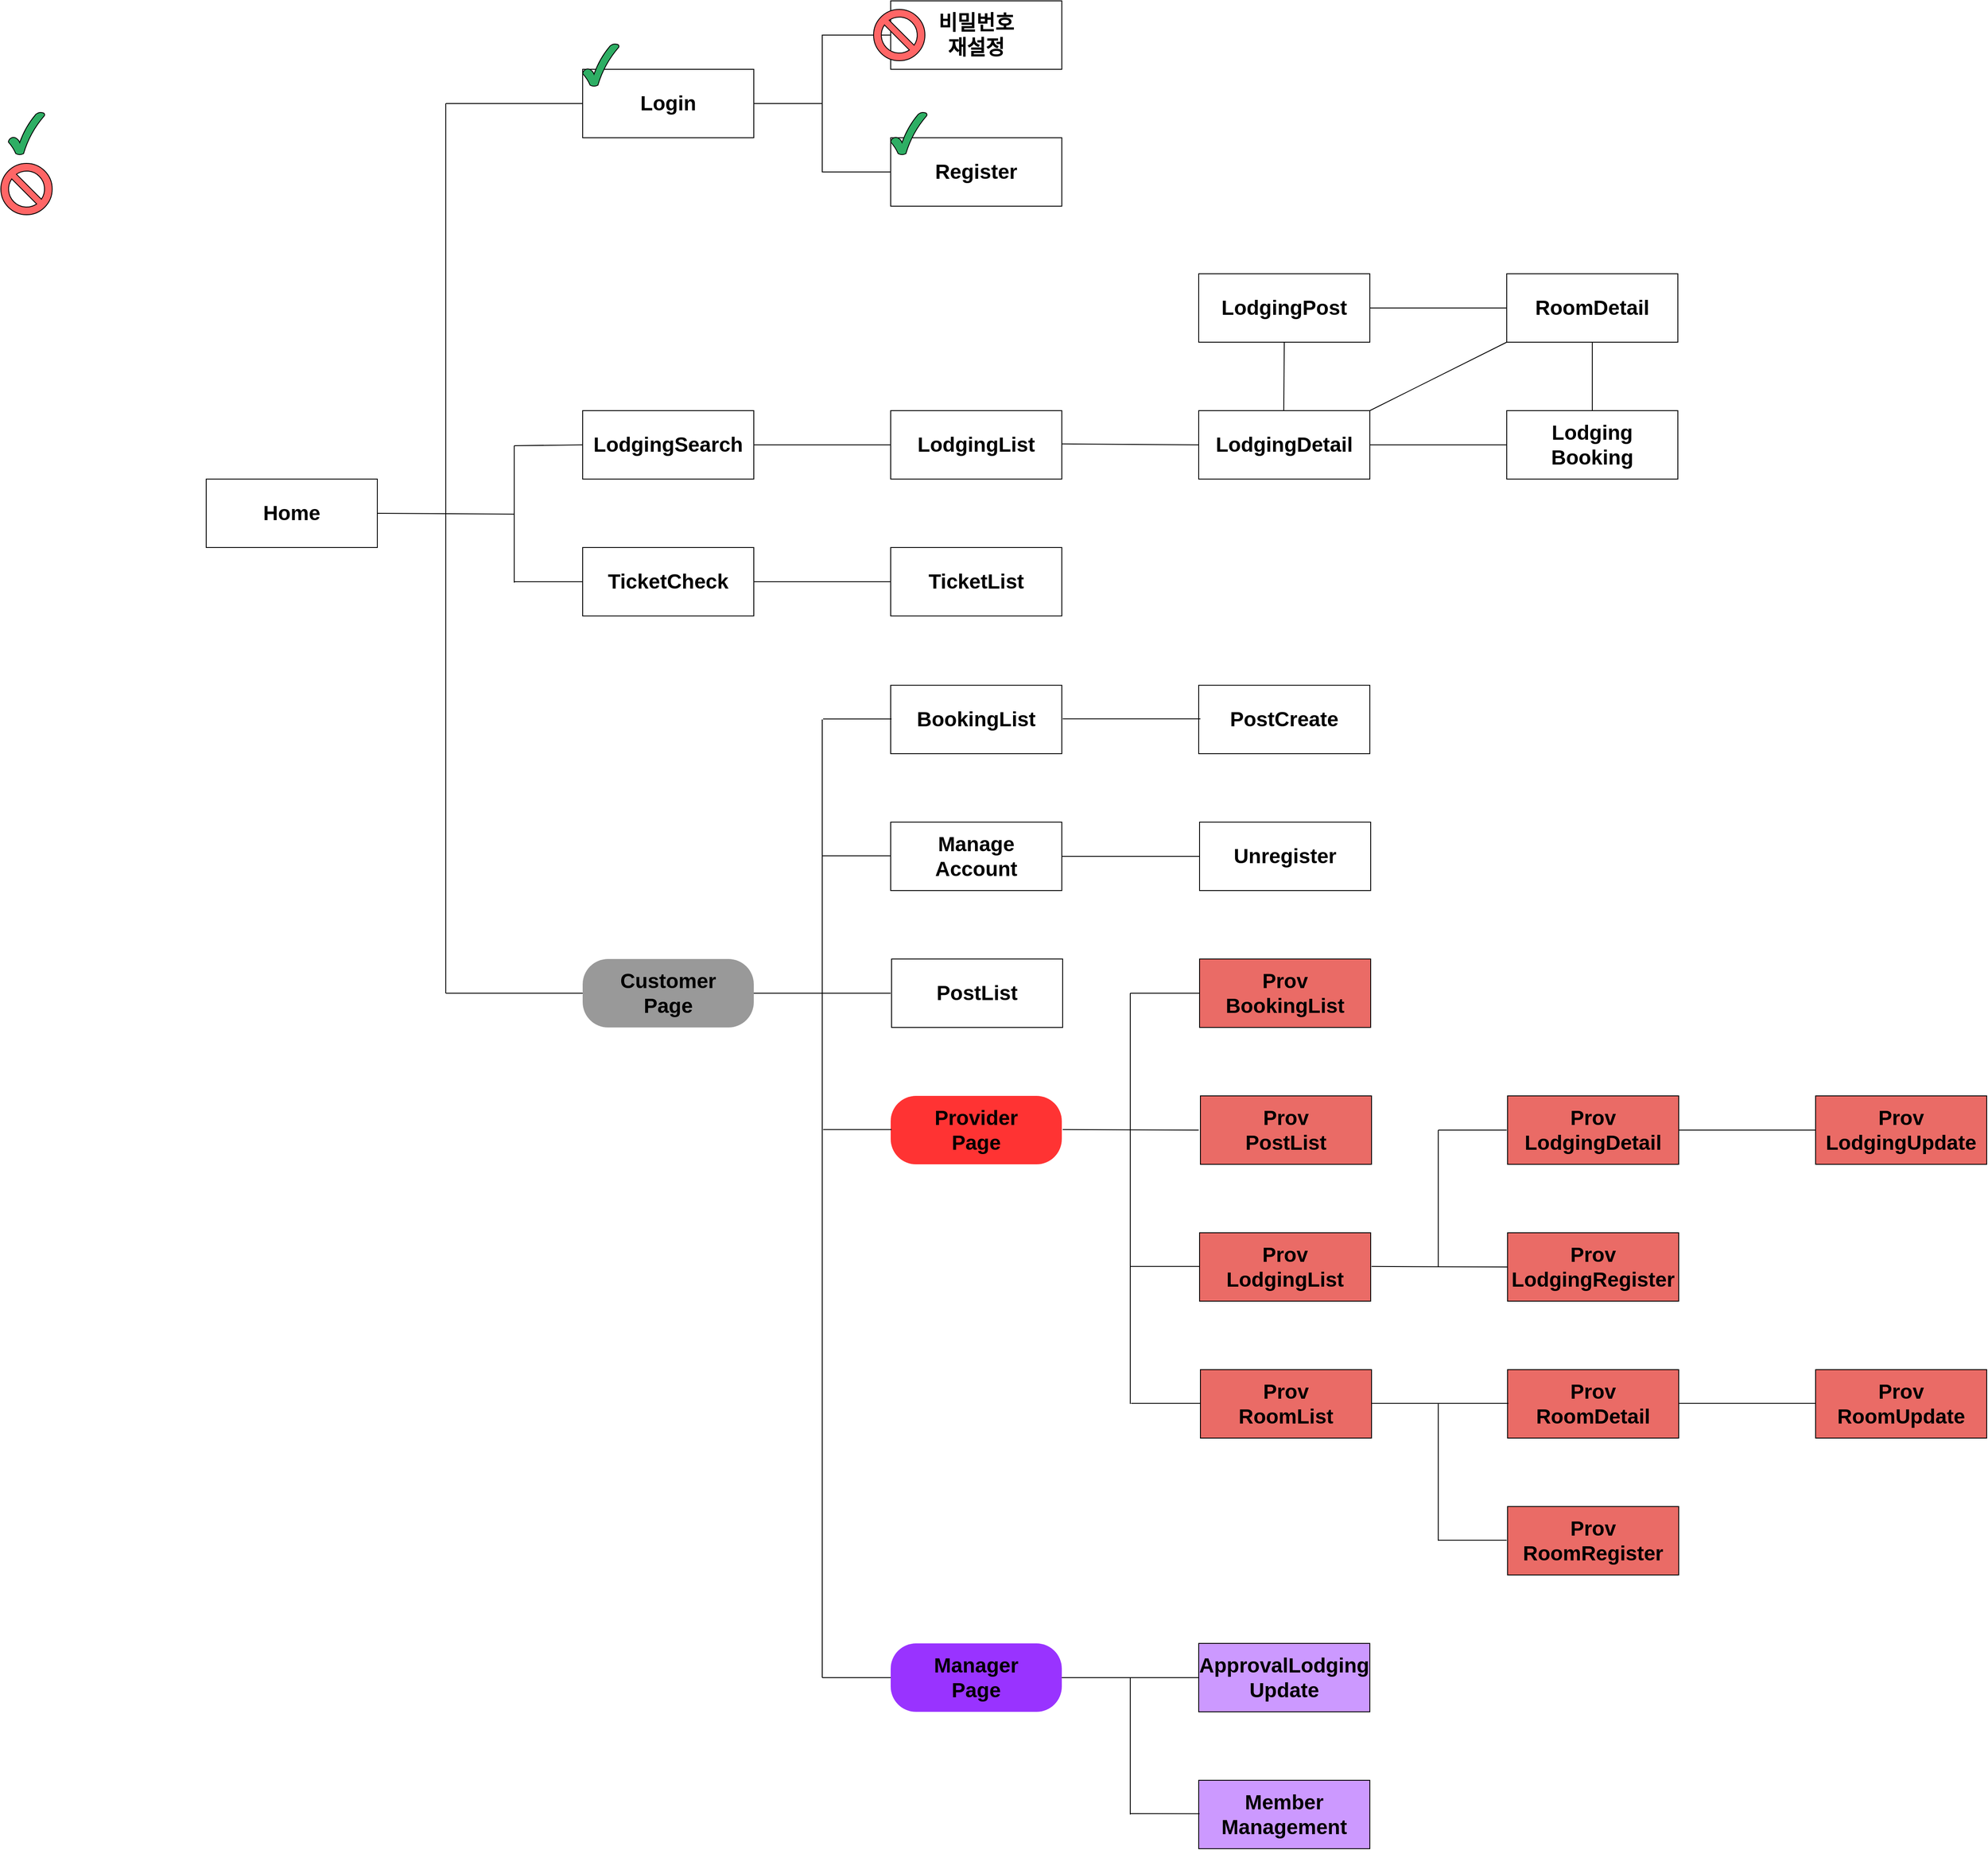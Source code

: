 <mxfile version="24.5.5" type="google" pages="3">
  <diagram name="구조도" id="z1CnZsluV6J72g735DnW">
    <mxGraphModel grid="1" page="1" gridSize="10" guides="1" tooltips="1" connect="1" arrows="1" fold="1" pageScale="1" pageWidth="827" pageHeight="1169" math="0" shadow="0">
      <root>
        <mxCell id="0" />
        <mxCell id="1" parent="0" />
        <mxCell id="vMrUAdGNo2iUhbVxpa32-11" value="" style="group" connectable="0" vertex="1" parent="1">
          <mxGeometry width="2081" height="2160" as="geometry" />
        </mxCell>
        <mxCell id="8hfhx-D4dOQzEhQFtrEt-64" value="&lt;span style=&quot;background-color: initial; font-family: Helvetica; font-size: 24px;&quot;&gt;Home&lt;/span&gt;" style="whiteSpace=wrap;html=1;rounded=0;shadow=0;comic=0;labelBackgroundColor=none;strokeWidth=1;fontFamily=Verdana;fontSize=12;align=center;fontStyle=1;fontColor=#000000;" vertex="1" parent="vMrUAdGNo2iUhbVxpa32-11">
          <mxGeometry y="559" width="200" height="80" as="geometry" />
        </mxCell>
        <mxCell id="8hfhx-D4dOQzEhQFtrEt-66" value="&lt;b style=&quot;font-family: Helvetica; font-size: 24px;&quot;&gt;Login&lt;/b&gt;" style="whiteSpace=wrap;html=1;rounded=0;shadow=0;comic=0;labelBackgroundColor=none;strokeWidth=1;fontFamily=Verdana;fontSize=12;align=center;fontStyle=1;fillColor=#FFFFFF;" vertex="1" parent="vMrUAdGNo2iUhbVxpa32-11">
          <mxGeometry x="440" y="80" width="200" height="80" as="geometry" />
        </mxCell>
        <mxCell id="8hfhx-D4dOQzEhQFtrEt-68" value="&lt;b style=&quot;font-family: Helvetica; font-size: 24px;&quot;&gt;LodgingSearch&lt;/b&gt;" style="whiteSpace=wrap;html=1;rounded=0;shadow=0;comic=0;labelBackgroundColor=none;strokeWidth=1;fontFamily=Verdana;fontSize=12;align=center;fontStyle=1" vertex="1" parent="vMrUAdGNo2iUhbVxpa32-11">
          <mxGeometry x="440" y="479" width="200" height="80" as="geometry" />
        </mxCell>
        <mxCell id="8hfhx-D4dOQzEhQFtrEt-69" value="&lt;div&gt;&lt;span style=&quot;font-size: 24px;&quot;&gt;&lt;b&gt;LodgingList&lt;/b&gt;&lt;/span&gt;&lt;/div&gt;" style="rounded=0;whiteSpace=wrap;html=1;" vertex="1" parent="vMrUAdGNo2iUhbVxpa32-11">
          <mxGeometry x="800" y="479" width="200" height="80" as="geometry" />
        </mxCell>
        <mxCell id="8hfhx-D4dOQzEhQFtrEt-70" value="&lt;span style=&quot;font-size: 24px;&quot;&gt;LodgingDetail&lt;/span&gt;" style="rounded=0;whiteSpace=wrap;html=1;fontStyle=1" vertex="1" parent="vMrUAdGNo2iUhbVxpa32-11">
          <mxGeometry x="1160" y="479" width="200" height="80" as="geometry" />
        </mxCell>
        <mxCell id="8hfhx-D4dOQzEhQFtrEt-71" value="&lt;div&gt;&lt;span style=&quot;font-size: 24px;&quot;&gt;Lodging&lt;/span&gt;&lt;/div&gt;&lt;div&gt;&lt;span style=&quot;font-size: 24px;&quot;&gt;Booking&lt;/span&gt;&lt;/div&gt;" style="rounded=0;whiteSpace=wrap;html=1;fontStyle=1" vertex="1" parent="vMrUAdGNo2iUhbVxpa32-11">
          <mxGeometry x="1520" y="479" width="200" height="80" as="geometry" />
        </mxCell>
        <mxCell id="8hfhx-D4dOQzEhQFtrEt-73" value="&lt;div&gt;&lt;span style=&quot;font-family: Helvetica; font-size: 24px;&quot;&gt;BookingList&lt;/span&gt;&lt;/div&gt;" style="whiteSpace=wrap;html=1;rounded=0;shadow=0;comic=0;labelBackgroundColor=none;strokeWidth=1;fontFamily=Verdana;fontSize=12;align=center;fontStyle=1" vertex="1" parent="vMrUAdGNo2iUhbVxpa32-11">
          <mxGeometry x="800" y="800" width="200" height="80" as="geometry" />
        </mxCell>
        <mxCell id="8hfhx-D4dOQzEhQFtrEt-74" value="&lt;span style=&quot;font-family: Helvetica; font-size: 24px; background-color: initial;&quot;&gt;Manage&lt;/span&gt;&lt;div&gt;&lt;span style=&quot;font-family: Helvetica; font-size: 24px;&quot;&gt;Account&lt;/span&gt;&lt;/div&gt;" style="whiteSpace=wrap;html=1;rounded=0;shadow=0;comic=0;labelBackgroundColor=none;strokeWidth=1;fontFamily=Verdana;fontSize=12;align=center;fontStyle=1" vertex="1" parent="vMrUAdGNo2iUhbVxpa32-11">
          <mxGeometry x="800" y="960" width="200" height="80" as="geometry" />
        </mxCell>
        <mxCell id="8hfhx-D4dOQzEhQFtrEt-77" value="" style="endArrow=none;html=1;rounded=0;exitX=1;exitY=0.5;exitDx=0;exitDy=0;entryX=0;entryY=0.5;entryDx=0;entryDy=0;" edge="1" parent="vMrUAdGNo2iUhbVxpa32-11" source="8hfhx-D4dOQzEhQFtrEt-68" target="8hfhx-D4dOQzEhQFtrEt-69">
          <mxGeometry width="50" height="50" relative="1" as="geometry">
            <mxPoint x="1020" y="599" as="sourcePoint" />
            <mxPoint x="760" y="519" as="targetPoint" />
          </mxGeometry>
        </mxCell>
        <mxCell id="8hfhx-D4dOQzEhQFtrEt-78" value="&lt;span style=&quot;font-size: 24px;&quot;&gt;&lt;b&gt;TicketCheck&lt;/b&gt;&lt;/span&gt;" style="rounded=0;whiteSpace=wrap;html=1;" vertex="1" parent="vMrUAdGNo2iUhbVxpa32-11">
          <mxGeometry x="440" y="639" width="200" height="80" as="geometry" />
        </mxCell>
        <mxCell id="8hfhx-D4dOQzEhQFtrEt-79" value="" style="endArrow=none;html=1;rounded=0;exitX=1;exitY=0.5;exitDx=0;exitDy=0;" edge="1" parent="vMrUAdGNo2iUhbVxpa32-11">
          <mxGeometry width="50" height="50" relative="1" as="geometry">
            <mxPoint x="640" y="679" as="sourcePoint" />
            <mxPoint x="800" y="679" as="targetPoint" />
          </mxGeometry>
        </mxCell>
        <mxCell id="8hfhx-D4dOQzEhQFtrEt-80" value="&lt;div&gt;&lt;span style=&quot;font-size: 24px;&quot;&gt;TicketList&lt;/span&gt;&lt;/div&gt;" style="rounded=0;whiteSpace=wrap;html=1;fontStyle=1" vertex="1" parent="vMrUAdGNo2iUhbVxpa32-11">
          <mxGeometry x="800" y="639" width="200" height="80" as="geometry" />
        </mxCell>
        <mxCell id="8hfhx-D4dOQzEhQFtrEt-81" value="" style="endArrow=none;html=1;rounded=0;entryX=0;entryY=0.5;entryDx=0;entryDy=0;exitX=1;exitY=0.5;exitDx=0;exitDy=0;" edge="1" parent="vMrUAdGNo2iUhbVxpa32-11" source="8hfhx-D4dOQzEhQFtrEt-64">
          <mxGeometry width="50" height="50" relative="1" as="geometry">
            <mxPoint x="280" y="600" as="sourcePoint" />
            <mxPoint x="360" y="600" as="targetPoint" />
          </mxGeometry>
        </mxCell>
        <mxCell id="8hfhx-D4dOQzEhQFtrEt-84" value="" style="endArrow=none;html=1;rounded=0;exitX=1;exitY=0.5;exitDx=0;exitDy=0;entryX=0;entryY=0.5;entryDx=0;entryDy=0;" edge="1" parent="vMrUAdGNo2iUhbVxpa32-11" target="8hfhx-D4dOQzEhQFtrEt-70">
          <mxGeometry width="50" height="50" relative="1" as="geometry">
            <mxPoint x="1000" y="517.89" as="sourcePoint" />
            <mxPoint x="1120" y="518.66" as="targetPoint" />
          </mxGeometry>
        </mxCell>
        <mxCell id="8hfhx-D4dOQzEhQFtrEt-85" value="" style="endArrow=none;html=1;rounded=0;exitX=1;exitY=0.5;exitDx=0;exitDy=0;" edge="1" parent="vMrUAdGNo2iUhbVxpa32-11" source="8hfhx-D4dOQzEhQFtrEt-70">
          <mxGeometry width="50" height="50" relative="1" as="geometry">
            <mxPoint x="1370" y="517.89" as="sourcePoint" />
            <mxPoint x="1520" y="519" as="targetPoint" />
          </mxGeometry>
        </mxCell>
        <mxCell id="8hfhx-D4dOQzEhQFtrEt-86" value="&lt;span style=&quot;font-size: 24px;&quot;&gt;RoomDetail&lt;/span&gt;" style="rounded=0;whiteSpace=wrap;html=1;fontStyle=1" vertex="1" parent="vMrUAdGNo2iUhbVxpa32-11">
          <mxGeometry x="1520" y="319" width="200" height="80" as="geometry" />
        </mxCell>
        <mxCell id="8hfhx-D4dOQzEhQFtrEt-87" value="" style="endArrow=none;html=1;rounded=0;" edge="1" parent="vMrUAdGNo2iUhbVxpa32-11">
          <mxGeometry width="50" height="50" relative="1" as="geometry">
            <mxPoint x="280" y="1160" as="sourcePoint" />
            <mxPoint x="280" y="120" as="targetPoint" />
          </mxGeometry>
        </mxCell>
        <mxCell id="8hfhx-D4dOQzEhQFtrEt-88" value="" style="endArrow=none;html=1;rounded=0;fontStyle=1;shadow=0;labelBackgroundColor=none;fontColor=default;exitX=0;exitY=0.5;exitDx=0;exitDy=0;" edge="1" parent="vMrUAdGNo2iUhbVxpa32-11" source="8hfhx-D4dOQzEhQFtrEt-66">
          <mxGeometry width="50" height="50" relative="1" as="geometry">
            <mxPoint x="330" y="-240.37" as="sourcePoint" />
            <mxPoint x="280" y="120" as="targetPoint" />
          </mxGeometry>
        </mxCell>
        <mxCell id="8hfhx-D4dOQzEhQFtrEt-90" value="" style="endArrow=none;html=1;rounded=0;" edge="1" parent="vMrUAdGNo2iUhbVxpa32-11">
          <mxGeometry width="50" height="50" relative="1" as="geometry">
            <mxPoint x="360" y="680" as="sourcePoint" />
            <mxPoint x="360" y="520" as="targetPoint" />
          </mxGeometry>
        </mxCell>
        <mxCell id="8hfhx-D4dOQzEhQFtrEt-91" value="" style="endArrow=none;html=1;rounded=0;entryX=0;entryY=0.5;entryDx=0;entryDy=0;" edge="1" parent="vMrUAdGNo2iUhbVxpa32-11" target="8hfhx-D4dOQzEhQFtrEt-78">
          <mxGeometry width="50" height="50" relative="1" as="geometry">
            <mxPoint x="360" y="679" as="sourcePoint" />
            <mxPoint x="440" y="709.13" as="targetPoint" />
          </mxGeometry>
        </mxCell>
        <mxCell id="8hfhx-D4dOQzEhQFtrEt-92" value="" style="endArrow=none;html=1;rounded=0;entryX=0;entryY=0.5;entryDx=0;entryDy=0;" edge="1" parent="vMrUAdGNo2iUhbVxpa32-11" target="8hfhx-D4dOQzEhQFtrEt-68">
          <mxGeometry width="50" height="50" relative="1" as="geometry">
            <mxPoint x="360" y="520" as="sourcePoint" />
            <mxPoint x="440" y="479.57" as="targetPoint" />
          </mxGeometry>
        </mxCell>
        <mxCell id="8hfhx-D4dOQzEhQFtrEt-93" value="&lt;span style=&quot;background-color: initial; font-family: Helvetica; font-size: 24px;&quot;&gt;Post&lt;/span&gt;&lt;span style=&quot;background-color: initial; font-family: Helvetica; font-size: 24px;&quot;&gt;List&lt;/span&gt;" style="whiteSpace=wrap;html=1;rounded=0;shadow=0;comic=0;labelBackgroundColor=none;strokeWidth=1;fontFamily=Verdana;fontSize=12;align=center;fontStyle=1" vertex="1" parent="vMrUAdGNo2iUhbVxpa32-11">
          <mxGeometry x="801" y="1120" width="200" height="80" as="geometry" />
        </mxCell>
        <mxCell id="8hfhx-D4dOQzEhQFtrEt-98" value="&lt;div&gt;&lt;span style=&quot;font-family: Helvetica; font-size: 24px;&quot;&gt;Unregister&lt;/span&gt;&lt;/div&gt;" style="whiteSpace=wrap;html=1;rounded=0;shadow=0;comic=0;labelBackgroundColor=none;strokeWidth=1;fontFamily=Verdana;fontSize=12;align=center;fontStyle=1" vertex="1" parent="vMrUAdGNo2iUhbVxpa32-11">
          <mxGeometry x="1161" y="960" width="200" height="80" as="geometry" />
        </mxCell>
        <mxCell id="8hfhx-D4dOQzEhQFtrEt-99" value="" style="endArrow=none;html=1;rounded=0;exitX=0;exitY=0.5;exitDx=0;exitDy=0;entryX=1;entryY=0.5;entryDx=0;entryDy=0;" edge="1" parent="vMrUAdGNo2iUhbVxpa32-11" source="8hfhx-D4dOQzEhQFtrEt-98" target="8hfhx-D4dOQzEhQFtrEt-74">
          <mxGeometry width="50" height="50" relative="1" as="geometry">
            <mxPoint x="1380" y="1190" as="sourcePoint" />
            <mxPoint x="920" y="1060" as="targetPoint" />
          </mxGeometry>
        </mxCell>
        <mxCell id="8hfhx-D4dOQzEhQFtrEt-102" value="&lt;span style=&quot;font-family: Helvetica; font-size: 24px;&quot;&gt;ApprovalLodging&lt;/span&gt;&lt;div&gt;&lt;span style=&quot;font-family: Helvetica; font-size: 24px; background-color: initial;&quot;&gt;Update&lt;/span&gt;&lt;/div&gt;" style="whiteSpace=wrap;html=1;rounded=0;shadow=0;comic=0;labelBackgroundColor=none;strokeWidth=1;fontFamily=Verdana;fontSize=12;align=center;fontStyle=1;fillColor=#CC99FF;" vertex="1" parent="vMrUAdGNo2iUhbVxpa32-11">
          <mxGeometry x="1160" y="1920" width="200" height="80" as="geometry" />
        </mxCell>
        <mxCell id="8hfhx-D4dOQzEhQFtrEt-105" value="&lt;span style=&quot;font-family: Helvetica; font-size: 24px;&quot;&gt;Prov&lt;/span&gt;&lt;div&gt;&lt;span style=&quot;font-family: Helvetica; font-size: 24px;&quot;&gt;BookingList&lt;/span&gt;&lt;/div&gt;" style="whiteSpace=wrap;html=1;rounded=0;shadow=0;comic=0;labelBackgroundColor=none;strokeWidth=1;fontFamily=Verdana;fontSize=12;align=center;fontStyle=1;fillColor=#EA6B66;" vertex="1" parent="vMrUAdGNo2iUhbVxpa32-11">
          <mxGeometry x="1161" y="1120" width="200" height="80" as="geometry" />
        </mxCell>
        <mxCell id="8hfhx-D4dOQzEhQFtrEt-110" value="" style="endArrow=none;html=1;rounded=0;entryX=1;entryY=0.5;entryDx=0;entryDy=0;exitX=0;exitY=0.5;exitDx=0;exitDy=0;" edge="1" parent="vMrUAdGNo2iUhbVxpa32-11" source="8hfhx-D4dOQzEhQFtrEt-111" target="8hfhx-D4dOQzEhQFtrEt-66">
          <mxGeometry width="50" height="50" relative="1" as="geometry">
            <mxPoint x="790" y="320" as="sourcePoint" />
            <mxPoint x="920" y="730" as="targetPoint" />
            <Array as="points">
              <mxPoint x="720" y="200" />
              <mxPoint x="720" y="120" />
            </Array>
          </mxGeometry>
        </mxCell>
        <mxCell id="8hfhx-D4dOQzEhQFtrEt-111" value="&lt;b style=&quot;font-family: Helvetica; font-size: 24px;&quot;&gt;Register&lt;/b&gt;" style="whiteSpace=wrap;html=1;rounded=0;shadow=0;comic=0;labelBackgroundColor=none;strokeWidth=1;fontFamily=Verdana;fontSize=12;align=center;fontStyle=1" vertex="1" parent="vMrUAdGNo2iUhbVxpa32-11">
          <mxGeometry x="800" y="160" width="200" height="80" as="geometry" />
        </mxCell>
        <mxCell id="8hfhx-D4dOQzEhQFtrEt-114" value="&lt;span style=&quot;font-size: 24px; background-color: initial;&quot;&gt;LodgingPost&lt;/span&gt;" style="rounded=0;whiteSpace=wrap;html=1;fontStyle=1" vertex="1" parent="vMrUAdGNo2iUhbVxpa32-11">
          <mxGeometry x="1160" y="319" width="200" height="80" as="geometry" />
        </mxCell>
        <mxCell id="8hfhx-D4dOQzEhQFtrEt-115" value="" style="endArrow=none;html=1;rounded=0;exitX=1;exitY=0.5;exitDx=0;exitDy=0;entryX=0;entryY=0.5;entryDx=0;entryDy=0;" edge="1" parent="vMrUAdGNo2iUhbVxpa32-11" source="8hfhx-D4dOQzEhQFtrEt-114" target="8hfhx-D4dOQzEhQFtrEt-86">
          <mxGeometry width="50" height="50" relative="1" as="geometry">
            <mxPoint x="1281" y="299" as="sourcePoint" />
            <mxPoint x="1441" y="300.11" as="targetPoint" />
          </mxGeometry>
        </mxCell>
        <mxCell id="8hfhx-D4dOQzEhQFtrEt-118" value="&lt;span style=&quot;font-family: Helvetica; font-size: 24px;&quot;&gt;Member&lt;/span&gt;&lt;div&gt;&lt;span style=&quot;font-family: Helvetica; font-size: 24px;&quot;&gt;Management&lt;/span&gt;&lt;/div&gt;" style="whiteSpace=wrap;html=1;rounded=0;shadow=0;comic=0;labelBackgroundColor=none;strokeWidth=1;fontFamily=Verdana;fontSize=12;align=center;fontStyle=1;fillColor=#CC99FF;" vertex="1" parent="vMrUAdGNo2iUhbVxpa32-11">
          <mxGeometry x="1160" y="2080" width="200" height="80" as="geometry" />
        </mxCell>
        <mxCell id="Zyh5OtJKA06XJoGwUhn2-1" value="" style="endArrow=none;html=1;rounded=0;exitX=0.5;exitY=1;exitDx=0;exitDy=0;entryX=0.5;entryY=0;entryDx=0;entryDy=0;" edge="1" parent="vMrUAdGNo2iUhbVxpa32-11" source="8hfhx-D4dOQzEhQFtrEt-86" target="8hfhx-D4dOQzEhQFtrEt-71">
          <mxGeometry width="50" height="50" relative="1" as="geometry">
            <mxPoint x="1370" y="529" as="sourcePoint" />
            <mxPoint x="1530" y="529" as="targetPoint" />
          </mxGeometry>
        </mxCell>
        <mxCell id="Zyh5OtJKA06XJoGwUhn2-2" value="" style="endArrow=none;html=1;rounded=0;entryX=0.5;entryY=0;entryDx=0;entryDy=0;" edge="1" parent="vMrUAdGNo2iUhbVxpa32-11">
          <mxGeometry width="50" height="50" relative="1" as="geometry">
            <mxPoint x="1260" y="399" as="sourcePoint" />
            <mxPoint x="1259.41" y="479" as="targetPoint" />
          </mxGeometry>
        </mxCell>
        <mxCell id="Zyh5OtJKA06XJoGwUhn2-3" value="" style="endArrow=none;html=1;rounded=0;exitX=0;exitY=1;exitDx=0;exitDy=0;entryX=1;entryY=0;entryDx=0;entryDy=0;" edge="1" parent="vMrUAdGNo2iUhbVxpa32-11" source="8hfhx-D4dOQzEhQFtrEt-86" target="8hfhx-D4dOQzEhQFtrEt-70">
          <mxGeometry width="50" height="50" relative="1" as="geometry">
            <mxPoint x="1640" y="339" as="sourcePoint" />
            <mxPoint x="1640" y="499" as="targetPoint" />
          </mxGeometry>
        </mxCell>
        <mxCell id="Zyh5OtJKA06XJoGwUhn2-4" value="&lt;span style=&quot;font-size: 24px;&quot;&gt;비밀번호&lt;/span&gt;&lt;div&gt;&lt;span style=&quot;font-size: 24px;&quot;&gt;재설정&lt;/span&gt;&lt;/div&gt;" style="whiteSpace=wrap;html=1;rounded=0;shadow=0;comic=0;labelBackgroundColor=none;strokeWidth=1;fontFamily=Verdana;fontSize=12;align=center;fontStyle=1" vertex="1" parent="vMrUAdGNo2iUhbVxpa32-11">
          <mxGeometry x="800" width="200" height="80" as="geometry" />
        </mxCell>
        <mxCell id="Zyh5OtJKA06XJoGwUhn2-5" value="" style="endArrow=none;html=1;rounded=0;entryX=1;entryY=0.5;entryDx=0;entryDy=0;exitX=0;exitY=0.5;exitDx=0;exitDy=0;" edge="1" parent="vMrUAdGNo2iUhbVxpa32-11" source="Zyh5OtJKA06XJoGwUhn2-4" target="8hfhx-D4dOQzEhQFtrEt-66">
          <mxGeometry width="50" height="50" relative="1" as="geometry">
            <mxPoint x="810" y="290" as="sourcePoint" />
            <mxPoint x="650" y="130" as="targetPoint" />
            <Array as="points">
              <mxPoint x="720" y="40" />
              <mxPoint x="720" y="120" />
            </Array>
          </mxGeometry>
        </mxCell>
        <mxCell id="Zyh5OtJKA06XJoGwUhn2-6" value="" style="endArrow=none;html=1;rounded=0;exitX=0;exitY=0.5;exitDx=0;exitDy=0;" edge="1" parent="vMrUAdGNo2iUhbVxpa32-11">
          <mxGeometry width="50" height="50" relative="1" as="geometry">
            <mxPoint x="440" y="1160" as="sourcePoint" />
            <mxPoint x="280" y="1160" as="targetPoint" />
          </mxGeometry>
        </mxCell>
        <mxCell id="Zyh5OtJKA06XJoGwUhn2-8" value="&lt;span style=&quot;font-weight: 700; font-size: 24px;&quot;&gt;Customer&lt;/span&gt;&lt;div style=&quot;font-weight: 700;&quot;&gt;&lt;span style=&quot;font-size: 24px;&quot;&gt;Page&lt;/span&gt;&lt;/div&gt;" style="rounded=1;whiteSpace=wrap;html=1;arcSize=37;strokeColor=none;fillColor=#999999;" vertex="1" parent="vMrUAdGNo2iUhbVxpa32-11">
          <mxGeometry x="440" y="1120" width="200" height="80" as="geometry" />
        </mxCell>
        <mxCell id="Zyh5OtJKA06XJoGwUhn2-9" value="&lt;span style=&quot;font-weight: 700; font-size: 24px;&quot;&gt;Provider&lt;/span&gt;&lt;div style=&quot;font-weight: 700;&quot;&gt;&lt;span style=&quot;font-size: 24px;&quot;&gt;Page&lt;/span&gt;&lt;/div&gt;" style="rounded=1;whiteSpace=wrap;html=1;arcSize=37;strokeColor=none;fillColor=#FF3333;" vertex="1" parent="vMrUAdGNo2iUhbVxpa32-11">
          <mxGeometry x="800" y="1280" width="200" height="80" as="geometry" />
        </mxCell>
        <mxCell id="Zyh5OtJKA06XJoGwUhn2-10" value="&lt;span style=&quot;font-weight: 700; font-size: 24px;&quot;&gt;Manager&lt;/span&gt;&lt;div style=&quot;font-weight: 700;&quot;&gt;&lt;span style=&quot;font-size: 24px;&quot;&gt;Page&lt;/span&gt;&lt;/div&gt;" style="rounded=1;whiteSpace=wrap;html=1;arcSize=37;strokeColor=none;fillColor=#9933FF;" vertex="1" parent="vMrUAdGNo2iUhbVxpa32-11">
          <mxGeometry x="800" y="1920" width="200" height="80" as="geometry" />
        </mxCell>
        <mxCell id="Zyh5OtJKA06XJoGwUhn2-12" value="" style="endArrow=none;html=1;rounded=0;entryX=1;entryY=0.5;entryDx=0;entryDy=0;" edge="1" parent="vMrUAdGNo2iUhbVxpa32-11" target="Zyh5OtJKA06XJoGwUhn2-8">
          <mxGeometry width="50" height="50" relative="1" as="geometry">
            <mxPoint x="800" y="1160" as="sourcePoint" />
            <mxPoint x="1030" y="1130" as="targetPoint" />
          </mxGeometry>
        </mxCell>
        <mxCell id="Zyh5OtJKA06XJoGwUhn2-13" value="" style="endArrow=none;html=1;rounded=0;" edge="1" parent="vMrUAdGNo2iUhbVxpa32-11">
          <mxGeometry width="50" height="50" relative="1" as="geometry">
            <mxPoint x="720" y="1960" as="sourcePoint" />
            <mxPoint x="720" y="840" as="targetPoint" />
          </mxGeometry>
        </mxCell>
        <mxCell id="Zyh5OtJKA06XJoGwUhn2-14" value="" style="endArrow=none;html=1;rounded=0;entryX=0;entryY=0.5;entryDx=0;entryDy=0;" edge="1" parent="vMrUAdGNo2iUhbVxpa32-11" target="Zyh5OtJKA06XJoGwUhn2-10">
          <mxGeometry width="50" height="50" relative="1" as="geometry">
            <mxPoint x="720" y="1960" as="sourcePoint" />
            <mxPoint x="730" y="930" as="targetPoint" />
          </mxGeometry>
        </mxCell>
        <mxCell id="Zyh5OtJKA06XJoGwUhn2-15" value="" style="endArrow=none;html=1;rounded=0;entryX=0;entryY=0.5;entryDx=0;entryDy=0;" edge="1" parent="vMrUAdGNo2iUhbVxpa32-11">
          <mxGeometry width="50" height="50" relative="1" as="geometry">
            <mxPoint x="721" y="839.41" as="sourcePoint" />
            <mxPoint x="801.0" y="839.41" as="targetPoint" />
          </mxGeometry>
        </mxCell>
        <mxCell id="Zyh5OtJKA06XJoGwUhn2-16" value="" style="endArrow=none;html=1;rounded=0;entryX=0;entryY=0.5;entryDx=0;entryDy=0;" edge="1" parent="vMrUAdGNo2iUhbVxpa32-11">
          <mxGeometry width="50" height="50" relative="1" as="geometry">
            <mxPoint x="721" y="1319.41" as="sourcePoint" />
            <mxPoint x="801" y="1319.41" as="targetPoint" />
          </mxGeometry>
        </mxCell>
        <mxCell id="Zyh5OtJKA06XJoGwUhn2-17" value="" style="endArrow=none;html=1;rounded=0;entryX=0;entryY=0.5;entryDx=0;entryDy=0;" edge="1" parent="vMrUAdGNo2iUhbVxpa32-11">
          <mxGeometry width="50" height="50" relative="1" as="geometry">
            <mxPoint x="720" y="999.41" as="sourcePoint" />
            <mxPoint x="800" y="999.41" as="targetPoint" />
          </mxGeometry>
        </mxCell>
        <mxCell id="Zyh5OtJKA06XJoGwUhn2-18" value="&lt;span style=&quot;font-family: Helvetica; font-size: 24px;&quot;&gt;Prov&lt;/span&gt;&lt;div&gt;&lt;span style=&quot;font-family: Helvetica; font-size: 24px;&quot;&gt;PostList&lt;/span&gt;&lt;/div&gt;" style="whiteSpace=wrap;html=1;rounded=0;shadow=0;comic=0;labelBackgroundColor=none;strokeWidth=1;fontFamily=Verdana;fontSize=12;align=center;fontStyle=1;fillColor=#EA6B66;" vertex="1" parent="vMrUAdGNo2iUhbVxpa32-11">
          <mxGeometry x="1162" y="1280" width="200" height="80" as="geometry" />
        </mxCell>
        <mxCell id="Zyh5OtJKA06XJoGwUhn2-19" value="&lt;span style=&quot;font-family: Helvetica; font-size: 24px;&quot;&gt;Prov&lt;/span&gt;&lt;div&gt;&lt;span style=&quot;font-family: Helvetica; font-size: 24px;&quot;&gt;LodgingList&lt;/span&gt;&lt;/div&gt;" style="whiteSpace=wrap;html=1;rounded=0;shadow=0;comic=0;labelBackgroundColor=none;strokeWidth=1;fontFamily=Verdana;fontSize=12;align=center;fontStyle=1;fillColor=#EA6B66;" vertex="1" parent="vMrUAdGNo2iUhbVxpa32-11">
          <mxGeometry x="1161" y="1440" width="200" height="80" as="geometry" />
        </mxCell>
        <mxCell id="Zyh5OtJKA06XJoGwUhn2-20" value="&lt;span style=&quot;font-family: Helvetica; font-size: 24px;&quot;&gt;Prov&lt;/span&gt;&lt;div&gt;&lt;span style=&quot;font-family: Helvetica; font-size: 24px;&quot;&gt;RoomList&lt;/span&gt;&lt;/div&gt;" style="whiteSpace=wrap;html=1;rounded=0;shadow=0;comic=0;labelBackgroundColor=none;strokeWidth=1;fontFamily=Verdana;fontSize=12;align=center;fontStyle=1;fillColor=#EA6B66;" vertex="1" parent="vMrUAdGNo2iUhbVxpa32-11">
          <mxGeometry x="1162" y="1600" width="200" height="80" as="geometry" />
        </mxCell>
        <mxCell id="Zyh5OtJKA06XJoGwUhn2-21" value="&lt;span style=&quot;font-family: Helvetica; font-size: 24px;&quot;&gt;Prov&lt;/span&gt;&lt;div&gt;&lt;font face=&quot;Helvetica&quot;&gt;&lt;span style=&quot;font-size: 24px;&quot;&gt;LodgingRegister&lt;/span&gt;&lt;/font&gt;&lt;/div&gt;" style="whiteSpace=wrap;html=1;rounded=0;shadow=0;comic=0;labelBackgroundColor=none;strokeWidth=1;fontFamily=Verdana;fontSize=12;align=center;fontStyle=1;fillColor=#EA6B66;" vertex="1" parent="vMrUAdGNo2iUhbVxpa32-11">
          <mxGeometry x="1521" y="1440" width="200" height="80" as="geometry" />
        </mxCell>
        <mxCell id="Zyh5OtJKA06XJoGwUhn2-22" value="&lt;span style=&quot;font-family: Helvetica; font-size: 24px;&quot;&gt;Prov&lt;/span&gt;&lt;div&gt;&lt;span style=&quot;font-family: Helvetica; font-size: 24px; background-color: initial;&quot;&gt;LodgingDetail&lt;/span&gt;&lt;/div&gt;" style="whiteSpace=wrap;html=1;rounded=0;shadow=0;comic=0;labelBackgroundColor=none;strokeWidth=1;fontFamily=Verdana;fontSize=12;align=center;fontStyle=1;fillColor=#EA6B66;" vertex="1" parent="vMrUAdGNo2iUhbVxpa32-11">
          <mxGeometry x="1521" y="1280" width="200" height="80" as="geometry" />
        </mxCell>
        <mxCell id="Zyh5OtJKA06XJoGwUhn2-23" value="&lt;span style=&quot;font-family: Helvetica; font-size: 24px;&quot;&gt;Prov&lt;/span&gt;&lt;div&gt;&lt;span style=&quot;font-family: Helvetica; font-size: 24px; background-color: initial;&quot;&gt;LodgingUpdate&lt;/span&gt;&lt;/div&gt;" style="whiteSpace=wrap;html=1;rounded=0;shadow=0;comic=0;labelBackgroundColor=none;strokeWidth=1;fontFamily=Verdana;fontSize=12;align=center;fontStyle=1;fillColor=#EA6B66;" vertex="1" parent="vMrUAdGNo2iUhbVxpa32-11">
          <mxGeometry x="1881" y="1280" width="200" height="80" as="geometry" />
        </mxCell>
        <mxCell id="Zyh5OtJKA06XJoGwUhn2-24" value="&lt;span style=&quot;font-family: Helvetica; font-size: 24px;&quot;&gt;Prov&lt;/span&gt;&lt;div&gt;&lt;span style=&quot;font-family: Helvetica; font-size: 24px;&quot;&gt;RoomDetail&lt;/span&gt;&lt;/div&gt;" style="whiteSpace=wrap;html=1;rounded=0;shadow=0;comic=0;labelBackgroundColor=none;strokeWidth=1;fontFamily=Verdana;fontSize=12;align=center;fontStyle=1;fillColor=#EA6B66;" vertex="1" parent="vMrUAdGNo2iUhbVxpa32-11">
          <mxGeometry x="1521" y="1600" width="200" height="80" as="geometry" />
        </mxCell>
        <mxCell id="Zyh5OtJKA06XJoGwUhn2-25" value="&lt;span style=&quot;font-family: Helvetica; font-size: 24px;&quot;&gt;Prov&lt;/span&gt;&lt;div&gt;&lt;span style=&quot;font-family: Helvetica; font-size: 24px;&quot;&gt;RoomRegister&lt;/span&gt;&lt;/div&gt;" style="whiteSpace=wrap;html=1;rounded=0;shadow=0;comic=0;labelBackgroundColor=none;strokeWidth=1;fontFamily=Verdana;fontSize=12;align=center;fontStyle=1;fillColor=#EA6B66;" vertex="1" parent="vMrUAdGNo2iUhbVxpa32-11">
          <mxGeometry x="1521" y="1760" width="200" height="80" as="geometry" />
        </mxCell>
        <mxCell id="Zyh5OtJKA06XJoGwUhn2-26" value="&lt;span style=&quot;font-family: Helvetica; font-size: 24px;&quot;&gt;Prov&lt;/span&gt;&lt;div&gt;&lt;span style=&quot;font-family: Helvetica; font-size: 24px;&quot;&gt;RoomUpdate&lt;/span&gt;&lt;/div&gt;" style="whiteSpace=wrap;html=1;rounded=0;shadow=0;comic=0;labelBackgroundColor=none;strokeWidth=1;fontFamily=Verdana;fontSize=12;align=center;fontStyle=1;fillColor=#EA6B66;" vertex="1" parent="vMrUAdGNo2iUhbVxpa32-11">
          <mxGeometry x="1881" y="1600" width="200" height="80" as="geometry" />
        </mxCell>
        <mxCell id="Zyh5OtJKA06XJoGwUhn2-27" value="" style="endArrow=none;html=1;rounded=0;" edge="1" parent="vMrUAdGNo2iUhbVxpa32-11">
          <mxGeometry width="50" height="50" relative="1" as="geometry">
            <mxPoint x="1001" y="1319.41" as="sourcePoint" />
            <mxPoint x="1160" y="1320" as="targetPoint" />
          </mxGeometry>
        </mxCell>
        <mxCell id="Zyh5OtJKA06XJoGwUhn2-28" value="" style="endArrow=none;html=1;rounded=0;" edge="1" parent="vMrUAdGNo2iUhbVxpa32-11">
          <mxGeometry width="50" height="50" relative="1" as="geometry">
            <mxPoint x="1080" y="1640" as="sourcePoint" />
            <mxPoint x="1080" y="1160" as="targetPoint" />
          </mxGeometry>
        </mxCell>
        <mxCell id="Zyh5OtJKA06XJoGwUhn2-29" value="" style="endArrow=none;html=1;rounded=0;entryX=0;entryY=0.5;entryDx=0;entryDy=0;" edge="1" parent="vMrUAdGNo2iUhbVxpa32-11" target="8hfhx-D4dOQzEhQFtrEt-105">
          <mxGeometry width="50" height="50" relative="1" as="geometry">
            <mxPoint x="1080" y="1160" as="sourcePoint" />
            <mxPoint x="1170" y="1330" as="targetPoint" />
          </mxGeometry>
        </mxCell>
        <mxCell id="Zyh5OtJKA06XJoGwUhn2-30" value="" style="endArrow=none;html=1;rounded=0;entryX=0;entryY=0.5;entryDx=0;entryDy=0;" edge="1" parent="vMrUAdGNo2iUhbVxpa32-11">
          <mxGeometry width="50" height="50" relative="1" as="geometry">
            <mxPoint x="1080" y="1479.41" as="sourcePoint" />
            <mxPoint x="1161" y="1479.41" as="targetPoint" />
          </mxGeometry>
        </mxCell>
        <mxCell id="Zyh5OtJKA06XJoGwUhn2-31" value="" style="endArrow=none;html=1;rounded=0;entryX=0;entryY=0.5;entryDx=0;entryDy=0;" edge="1" parent="vMrUAdGNo2iUhbVxpa32-11">
          <mxGeometry width="50" height="50" relative="1" as="geometry">
            <mxPoint x="1081" y="1639.41" as="sourcePoint" />
            <mxPoint x="1162" y="1639.41" as="targetPoint" />
          </mxGeometry>
        </mxCell>
        <mxCell id="Zyh5OtJKA06XJoGwUhn2-32" value="" style="endArrow=none;html=1;rounded=0;entryX=0;entryY=0.5;entryDx=0;entryDy=0;" edge="1" parent="vMrUAdGNo2iUhbVxpa32-11" target="Zyh5OtJKA06XJoGwUhn2-21">
          <mxGeometry width="50" height="50" relative="1" as="geometry">
            <mxPoint x="1362" y="1479.41" as="sourcePoint" />
            <mxPoint x="1443" y="1479.41" as="targetPoint" />
          </mxGeometry>
        </mxCell>
        <mxCell id="Zyh5OtJKA06XJoGwUhn2-33" value="" style="endArrow=none;html=1;rounded=0;" edge="1" parent="vMrUAdGNo2iUhbVxpa32-11">
          <mxGeometry width="50" height="50" relative="1" as="geometry">
            <mxPoint x="1440" y="1320" as="sourcePoint" />
            <mxPoint x="1440" y="1480" as="targetPoint" />
          </mxGeometry>
        </mxCell>
        <mxCell id="Zyh5OtJKA06XJoGwUhn2-34" value="" style="endArrow=none;html=1;rounded=0;" edge="1" parent="vMrUAdGNo2iUhbVxpa32-11">
          <mxGeometry width="50" height="50" relative="1" as="geometry">
            <mxPoint x="1520" y="1320" as="sourcePoint" />
            <mxPoint x="1440" y="1320" as="targetPoint" />
          </mxGeometry>
        </mxCell>
        <mxCell id="Zyh5OtJKA06XJoGwUhn2-35" value="" style="endArrow=none;html=1;rounded=0;entryX=1;entryY=0.5;entryDx=0;entryDy=0;exitX=0;exitY=0.5;exitDx=0;exitDy=0;" edge="1" parent="vMrUAdGNo2iUhbVxpa32-11" source="Zyh5OtJKA06XJoGwUhn2-23" target="Zyh5OtJKA06XJoGwUhn2-22">
          <mxGeometry width="50" height="50" relative="1" as="geometry">
            <mxPoint x="1530" y="1330" as="sourcePoint" />
            <mxPoint x="1450" y="1330" as="targetPoint" />
          </mxGeometry>
        </mxCell>
        <mxCell id="Zyh5OtJKA06XJoGwUhn2-36" value="" style="endArrow=none;html=1;rounded=0;entryX=1;entryY=0.5;entryDx=0;entryDy=0;exitX=0;exitY=0.5;exitDx=0;exitDy=0;" edge="1" parent="vMrUAdGNo2iUhbVxpa32-11">
          <mxGeometry width="50" height="50" relative="1" as="geometry">
            <mxPoint x="1881" y="1639.41" as="sourcePoint" />
            <mxPoint x="1721" y="1639.41" as="targetPoint" />
          </mxGeometry>
        </mxCell>
        <mxCell id="Zyh5OtJKA06XJoGwUhn2-37" value="" style="endArrow=none;html=1;rounded=0;entryX=1;entryY=0.5;entryDx=0;entryDy=0;exitX=0;exitY=0.5;exitDx=0;exitDy=0;" edge="1" parent="vMrUAdGNo2iUhbVxpa32-11">
          <mxGeometry width="50" height="50" relative="1" as="geometry">
            <mxPoint x="1522" y="1639.41" as="sourcePoint" />
            <mxPoint x="1362" y="1639.41" as="targetPoint" />
          </mxGeometry>
        </mxCell>
        <mxCell id="Zyh5OtJKA06XJoGwUhn2-38" value="" style="endArrow=none;html=1;rounded=0;" edge="1" parent="vMrUAdGNo2iUhbVxpa32-11">
          <mxGeometry width="50" height="50" relative="1" as="geometry">
            <mxPoint x="1440" y="1640" as="sourcePoint" />
            <mxPoint x="1440" y="1800" as="targetPoint" />
          </mxGeometry>
        </mxCell>
        <mxCell id="Zyh5OtJKA06XJoGwUhn2-39" value="" style="endArrow=none;html=1;rounded=0;" edge="1" parent="vMrUAdGNo2iUhbVxpa32-11">
          <mxGeometry width="50" height="50" relative="1" as="geometry">
            <mxPoint x="1520" y="1799.41" as="sourcePoint" />
            <mxPoint x="1440" y="1799.41" as="targetPoint" />
          </mxGeometry>
        </mxCell>
        <mxCell id="Zyh5OtJKA06XJoGwUhn2-42" value="" style="endArrow=none;html=1;rounded=0;entryX=1;entryY=0.5;entryDx=0;entryDy=0;exitX=0;exitY=0.5;exitDx=0;exitDy=0;" edge="1" parent="vMrUAdGNo2iUhbVxpa32-11" source="8hfhx-D4dOQzEhQFtrEt-102" target="Zyh5OtJKA06XJoGwUhn2-10">
          <mxGeometry width="50" height="50" relative="1" as="geometry">
            <mxPoint x="1290" y="1990" as="sourcePoint" />
            <mxPoint x="1340" y="1940" as="targetPoint" />
          </mxGeometry>
        </mxCell>
        <mxCell id="Zyh5OtJKA06XJoGwUhn2-43" value="" style="endArrow=none;html=1;rounded=0;exitX=0;exitY=0.5;exitDx=0;exitDy=0;" edge="1" parent="vMrUAdGNo2iUhbVxpa32-11">
          <mxGeometry width="50" height="50" relative="1" as="geometry">
            <mxPoint x="1161" y="2119.17" as="sourcePoint" />
            <mxPoint x="1080" y="2119" as="targetPoint" />
          </mxGeometry>
        </mxCell>
        <mxCell id="Zyh5OtJKA06XJoGwUhn2-44" value="" style="endArrow=none;html=1;rounded=0;" edge="1" parent="vMrUAdGNo2iUhbVxpa32-11">
          <mxGeometry width="50" height="50" relative="1" as="geometry">
            <mxPoint x="1080" y="1960" as="sourcePoint" />
            <mxPoint x="1080" y="2120" as="targetPoint" />
          </mxGeometry>
        </mxCell>
        <mxCell id="Zyh5OtJKA06XJoGwUhn2-49" value="&lt;span style=&quot;background-color: initial; font-family: Helvetica; font-size: 24px;&quot;&gt;PostCreate&lt;/span&gt;" style="whiteSpace=wrap;html=1;rounded=0;shadow=0;comic=0;labelBackgroundColor=none;strokeWidth=1;fontFamily=Verdana;fontSize=12;align=center;fontStyle=1" vertex="1" parent="vMrUAdGNo2iUhbVxpa32-11">
          <mxGeometry x="1160" y="800" width="200" height="80" as="geometry" />
        </mxCell>
        <mxCell id="Zyh5OtJKA06XJoGwUhn2-50" value="" style="endArrow=none;html=1;rounded=0;exitX=0;exitY=0.5;exitDx=0;exitDy=0;entryX=1;entryY=0.5;entryDx=0;entryDy=0;" edge="1" parent="vMrUAdGNo2iUhbVxpa32-11">
          <mxGeometry width="50" height="50" relative="1" as="geometry">
            <mxPoint x="1162" y="839.23" as="sourcePoint" />
            <mxPoint x="1001" y="839.23" as="targetPoint" />
          </mxGeometry>
        </mxCell>
        <mxCell id="vMrUAdGNo2iUhbVxpa32-9" value="" style="verticalLabelPosition=bottom;verticalAlign=top;html=1;shape=mxgraph.basic.tick;fillColor=#2EAE64;" vertex="1" parent="vMrUAdGNo2iUhbVxpa32-11">
          <mxGeometry x="440" y="50" width="42.5" height="50" as="geometry" />
        </mxCell>
        <mxCell id="vMrUAdGNo2iUhbVxpa32-12" value="" style="verticalLabelPosition=bottom;verticalAlign=top;html=1;shape=mxgraph.basic.no_symbol;fillColor=#FF6666;" vertex="1" parent="vMrUAdGNo2iUhbVxpa32-11">
          <mxGeometry x="780" y="10" width="60" height="60" as="geometry" />
        </mxCell>
        <mxCell id="vMrUAdGNo2iUhbVxpa32-20" value="" style="verticalLabelPosition=bottom;verticalAlign=top;html=1;shape=mxgraph.basic.tick;fillColor=#2EAE64;" vertex="1" parent="vMrUAdGNo2iUhbVxpa32-11">
          <mxGeometry x="800" y="130" width="42.5" height="50" as="geometry" />
        </mxCell>
        <mxCell id="vMrUAdGNo2iUhbVxpa32-18" value="" style="verticalLabelPosition=bottom;verticalAlign=top;html=1;shape=mxgraph.basic.tick;fillColor=#2EAE64;" vertex="1" parent="1">
          <mxGeometry x="-231.25" y="130" width="42.5" height="50" as="geometry" />
        </mxCell>
        <mxCell id="vMrUAdGNo2iUhbVxpa32-19" value="" style="verticalLabelPosition=bottom;verticalAlign=top;html=1;shape=mxgraph.basic.no_symbol;fillColor=#FF6666;" vertex="1" parent="1">
          <mxGeometry x="-240" y="190" width="60" height="60" as="geometry" />
        </mxCell>
      </root>
    </mxGraphModel>
  </diagram>
  <diagram id="p6Y7AcK_tdXOvhQNpYTg" name="구조도 진행 현황">
    <mxGraphModel grid="1" page="1" gridSize="10" guides="1" tooltips="1" connect="1" arrows="1" fold="1" pageScale="1" pageWidth="827" pageHeight="1169" math="0" shadow="0">
      <root>
        <mxCell id="0" />
        <mxCell id="1" parent="0" />
        <mxCell id="VNX6G8_I4kGo0CtrcQMe-1" value="&lt;span style=&quot;background-color: initial; font-family: Helvetica; font-size: 24px;&quot;&gt;Home&lt;/span&gt;" style="whiteSpace=wrap;html=1;rounded=0;shadow=0;comic=0;labelBackgroundColor=none;strokeWidth=1;fontFamily=Verdana;fontSize=12;align=center;fontStyle=1;fontColor=#000000;" vertex="1" parent="1">
          <mxGeometry y="559" width="200" height="80" as="geometry" />
        </mxCell>
        <mxCell id="VNX6G8_I4kGo0CtrcQMe-2" value="&lt;b style=&quot;font-family: Helvetica; font-size: 24px;&quot;&gt;Login&lt;/b&gt;" style="whiteSpace=wrap;html=1;rounded=0;shadow=0;comic=0;labelBackgroundColor=none;strokeWidth=1;fontFamily=Verdana;fontSize=12;align=center;fontStyle=1;fillColor=#000000;" vertex="1" parent="1">
          <mxGeometry x="440" y="80" width="200" height="80" as="geometry" />
        </mxCell>
        <mxCell id="VNX6G8_I4kGo0CtrcQMe-3" value="&lt;b style=&quot;font-family: Helvetica; font-size: 24px;&quot;&gt;LodgingSearch&lt;/b&gt;" style="whiteSpace=wrap;html=1;rounded=0;shadow=0;comic=0;labelBackgroundColor=none;strokeWidth=1;fontFamily=Verdana;fontSize=12;align=center;fontStyle=1" vertex="1" parent="1">
          <mxGeometry x="440" y="479" width="200" height="80" as="geometry" />
        </mxCell>
        <mxCell id="VNX6G8_I4kGo0CtrcQMe-4" value="&lt;div&gt;&lt;span style=&quot;font-size: 24px;&quot;&gt;&lt;b&gt;LodgingList&lt;/b&gt;&lt;/span&gt;&lt;/div&gt;" style="rounded=0;whiteSpace=wrap;html=1;" vertex="1" parent="1">
          <mxGeometry x="800" y="479" width="200" height="80" as="geometry" />
        </mxCell>
        <mxCell id="VNX6G8_I4kGo0CtrcQMe-5" value="&lt;span style=&quot;font-size: 24px;&quot;&gt;LodgingDetail&lt;/span&gt;" style="rounded=0;whiteSpace=wrap;html=1;fontStyle=1" vertex="1" parent="1">
          <mxGeometry x="1160" y="479" width="200" height="80" as="geometry" />
        </mxCell>
        <mxCell id="VNX6G8_I4kGo0CtrcQMe-6" value="&lt;div&gt;&lt;span style=&quot;font-size: 24px;&quot;&gt;Lodging&lt;/span&gt;&lt;/div&gt;&lt;div&gt;&lt;span style=&quot;font-size: 24px;&quot;&gt;Booking&lt;/span&gt;&lt;/div&gt;" style="rounded=0;whiteSpace=wrap;html=1;fontStyle=1" vertex="1" parent="1">
          <mxGeometry x="1520" y="479" width="200" height="80" as="geometry" />
        </mxCell>
        <mxCell id="VNX6G8_I4kGo0CtrcQMe-7" value="&lt;div&gt;&lt;span style=&quot;font-family: Helvetica; font-size: 24px;&quot;&gt;BookingList&lt;/span&gt;&lt;/div&gt;" style="whiteSpace=wrap;html=1;rounded=0;shadow=0;comic=0;labelBackgroundColor=none;strokeWidth=1;fontFamily=Verdana;fontSize=12;align=center;fontStyle=1" vertex="1" parent="1">
          <mxGeometry x="800" y="800" width="200" height="80" as="geometry" />
        </mxCell>
        <mxCell id="VNX6G8_I4kGo0CtrcQMe-8" value="&lt;span style=&quot;font-family: Helvetica; font-size: 24px; background-color: initial;&quot;&gt;Manage&lt;/span&gt;&lt;div&gt;&lt;span style=&quot;font-family: Helvetica; font-size: 24px;&quot;&gt;Account&lt;/span&gt;&lt;/div&gt;" style="whiteSpace=wrap;html=1;rounded=0;shadow=0;comic=0;labelBackgroundColor=none;strokeWidth=1;fontFamily=Verdana;fontSize=12;align=center;fontStyle=1;fillColor=#000000;" vertex="1" parent="1">
          <mxGeometry x="800" y="960" width="200" height="80" as="geometry" />
        </mxCell>
        <mxCell id="VNX6G8_I4kGo0CtrcQMe-9" value="" style="endArrow=none;html=1;rounded=0;exitX=1;exitY=0.5;exitDx=0;exitDy=0;entryX=0;entryY=0.5;entryDx=0;entryDy=0;" edge="1" parent="1" source="VNX6G8_I4kGo0CtrcQMe-3" target="VNX6G8_I4kGo0CtrcQMe-4">
          <mxGeometry width="50" height="50" relative="1" as="geometry">
            <mxPoint x="1020" y="599" as="sourcePoint" />
            <mxPoint x="760" y="519" as="targetPoint" />
          </mxGeometry>
        </mxCell>
        <mxCell id="VNX6G8_I4kGo0CtrcQMe-10" value="&lt;span style=&quot;font-size: 24px;&quot;&gt;&lt;b&gt;TicketCheck&lt;/b&gt;&lt;/span&gt;" style="rounded=0;whiteSpace=wrap;html=1;fillColor=#000000;" vertex="1" parent="1">
          <mxGeometry x="440" y="639" width="200" height="80" as="geometry" />
        </mxCell>
        <mxCell id="VNX6G8_I4kGo0CtrcQMe-11" value="" style="endArrow=none;html=1;rounded=0;exitX=1;exitY=0.5;exitDx=0;exitDy=0;" edge="1" parent="1">
          <mxGeometry width="50" height="50" relative="1" as="geometry">
            <mxPoint x="640" y="679" as="sourcePoint" />
            <mxPoint x="800" y="679" as="targetPoint" />
          </mxGeometry>
        </mxCell>
        <mxCell id="VNX6G8_I4kGo0CtrcQMe-12" value="&lt;div&gt;&lt;span style=&quot;font-size: 24px;&quot;&gt;TicketList&lt;/span&gt;&lt;/div&gt;" style="rounded=0;whiteSpace=wrap;html=1;fontStyle=1;fillColor=#000000;" vertex="1" parent="1">
          <mxGeometry x="800" y="639" width="200" height="80" as="geometry" />
        </mxCell>
        <mxCell id="VNX6G8_I4kGo0CtrcQMe-13" value="" style="endArrow=none;html=1;rounded=0;entryX=0;entryY=0.5;entryDx=0;entryDy=0;exitX=1;exitY=0.5;exitDx=0;exitDy=0;" edge="1" parent="1" source="VNX6G8_I4kGo0CtrcQMe-1">
          <mxGeometry width="50" height="50" relative="1" as="geometry">
            <mxPoint x="280" y="600" as="sourcePoint" />
            <mxPoint x="360" y="600" as="targetPoint" />
          </mxGeometry>
        </mxCell>
        <mxCell id="VNX6G8_I4kGo0CtrcQMe-14" value="" style="endArrow=none;html=1;rounded=0;exitX=1;exitY=0.5;exitDx=0;exitDy=0;entryX=0;entryY=0.5;entryDx=0;entryDy=0;" edge="1" parent="1" target="VNX6G8_I4kGo0CtrcQMe-5">
          <mxGeometry width="50" height="50" relative="1" as="geometry">
            <mxPoint x="1000" y="517.89" as="sourcePoint" />
            <mxPoint x="1120" y="518.66" as="targetPoint" />
          </mxGeometry>
        </mxCell>
        <mxCell id="VNX6G8_I4kGo0CtrcQMe-15" value="" style="endArrow=none;html=1;rounded=0;exitX=1;exitY=0.5;exitDx=0;exitDy=0;" edge="1" parent="1" source="VNX6G8_I4kGo0CtrcQMe-5">
          <mxGeometry width="50" height="50" relative="1" as="geometry">
            <mxPoint x="1370" y="517.89" as="sourcePoint" />
            <mxPoint x="1520" y="519" as="targetPoint" />
          </mxGeometry>
        </mxCell>
        <mxCell id="VNX6G8_I4kGo0CtrcQMe-16" value="&lt;span style=&quot;font-size: 24px;&quot;&gt;RoomDetail&lt;/span&gt;" style="rounded=0;whiteSpace=wrap;html=1;fontStyle=1" vertex="1" parent="1">
          <mxGeometry x="1520" y="319" width="200" height="80" as="geometry" />
        </mxCell>
        <mxCell id="VNX6G8_I4kGo0CtrcQMe-17" value="" style="endArrow=none;html=1;rounded=0;" edge="1" parent="1">
          <mxGeometry width="50" height="50" relative="1" as="geometry">
            <mxPoint x="280" y="1160" as="sourcePoint" />
            <mxPoint x="280" y="120" as="targetPoint" />
          </mxGeometry>
        </mxCell>
        <mxCell id="VNX6G8_I4kGo0CtrcQMe-18" value="" style="endArrow=none;html=1;rounded=0;fontStyle=1;shadow=0;labelBackgroundColor=none;fontColor=default;exitX=0;exitY=0.5;exitDx=0;exitDy=0;" edge="1" parent="1" source="VNX6G8_I4kGo0CtrcQMe-2">
          <mxGeometry width="50" height="50" relative="1" as="geometry">
            <mxPoint x="330" y="-240.37" as="sourcePoint" />
            <mxPoint x="280" y="120" as="targetPoint" />
          </mxGeometry>
        </mxCell>
        <mxCell id="VNX6G8_I4kGo0CtrcQMe-19" value="" style="endArrow=none;html=1;rounded=0;" edge="1" parent="1">
          <mxGeometry width="50" height="50" relative="1" as="geometry">
            <mxPoint x="360" y="680" as="sourcePoint" />
            <mxPoint x="360" y="520" as="targetPoint" />
          </mxGeometry>
        </mxCell>
        <mxCell id="VNX6G8_I4kGo0CtrcQMe-20" value="" style="endArrow=none;html=1;rounded=0;entryX=0;entryY=0.5;entryDx=0;entryDy=0;" edge="1" parent="1" target="VNX6G8_I4kGo0CtrcQMe-10">
          <mxGeometry width="50" height="50" relative="1" as="geometry">
            <mxPoint x="360" y="679" as="sourcePoint" />
            <mxPoint x="440" y="709.13" as="targetPoint" />
          </mxGeometry>
        </mxCell>
        <mxCell id="VNX6G8_I4kGo0CtrcQMe-21" value="" style="endArrow=none;html=1;rounded=0;entryX=0;entryY=0.5;entryDx=0;entryDy=0;" edge="1" parent="1" target="VNX6G8_I4kGo0CtrcQMe-3">
          <mxGeometry width="50" height="50" relative="1" as="geometry">
            <mxPoint x="360" y="520" as="sourcePoint" />
            <mxPoint x="440" y="479.57" as="targetPoint" />
          </mxGeometry>
        </mxCell>
        <mxCell id="VNX6G8_I4kGo0CtrcQMe-22" value="&lt;span style=&quot;background-color: initial; font-family: Helvetica; font-size: 24px;&quot;&gt;Post&lt;/span&gt;&lt;span style=&quot;background-color: initial; font-family: Helvetica; font-size: 24px;&quot;&gt;List&lt;/span&gt;" style="whiteSpace=wrap;html=1;rounded=0;shadow=0;comic=0;labelBackgroundColor=none;strokeWidth=1;fontFamily=Verdana;fontSize=12;align=center;fontStyle=1;fillColor=#000000;" vertex="1" parent="1">
          <mxGeometry x="801" y="1120" width="200" height="80" as="geometry" />
        </mxCell>
        <mxCell id="VNX6G8_I4kGo0CtrcQMe-23" value="&lt;div&gt;&lt;span style=&quot;font-family: Helvetica; font-size: 24px;&quot;&gt;Unregister&lt;/span&gt;&lt;/div&gt;" style="whiteSpace=wrap;html=1;rounded=0;shadow=0;comic=0;labelBackgroundColor=none;strokeWidth=1;fontFamily=Verdana;fontSize=12;align=center;fontStyle=1;fillColor=#000000;" vertex="1" parent="1">
          <mxGeometry x="1161" y="960" width="200" height="80" as="geometry" />
        </mxCell>
        <mxCell id="VNX6G8_I4kGo0CtrcQMe-24" value="" style="endArrow=none;html=1;rounded=0;exitX=0;exitY=0.5;exitDx=0;exitDy=0;entryX=1;entryY=0.5;entryDx=0;entryDy=0;" edge="1" parent="1" source="VNX6G8_I4kGo0CtrcQMe-23" target="VNX6G8_I4kGo0CtrcQMe-8">
          <mxGeometry width="50" height="50" relative="1" as="geometry">
            <mxPoint x="1380" y="1190" as="sourcePoint" />
            <mxPoint x="920" y="1060" as="targetPoint" />
          </mxGeometry>
        </mxCell>
        <mxCell id="VNX6G8_I4kGo0CtrcQMe-25" value="&lt;span style=&quot;font-family: Helvetica; font-size: 24px;&quot;&gt;ApprovalLodging&lt;/span&gt;&lt;div&gt;&lt;span style=&quot;font-family: Helvetica; font-size: 24px; background-color: initial;&quot;&gt;Update&lt;/span&gt;&lt;/div&gt;" style="whiteSpace=wrap;html=1;rounded=0;shadow=0;comic=0;labelBackgroundColor=none;strokeWidth=1;fontFamily=Verdana;fontSize=12;align=center;fontStyle=1;fillColor=#000000;" vertex="1" parent="1">
          <mxGeometry x="1160" y="1920" width="200" height="80" as="geometry" />
        </mxCell>
        <mxCell id="VNX6G8_I4kGo0CtrcQMe-26" value="&lt;span style=&quot;font-family: Helvetica; font-size: 24px;&quot;&gt;Prov&lt;/span&gt;&lt;div&gt;&lt;span style=&quot;font-family: Helvetica; font-size: 24px;&quot;&gt;BookingList&lt;/span&gt;&lt;/div&gt;" style="whiteSpace=wrap;html=1;rounded=0;shadow=0;comic=0;labelBackgroundColor=none;strokeWidth=1;fontFamily=Verdana;fontSize=12;align=center;fontStyle=1;fillColor=#EA6B66;" vertex="1" parent="1">
          <mxGeometry x="1161" y="1120" width="200" height="80" as="geometry" />
        </mxCell>
        <mxCell id="VNX6G8_I4kGo0CtrcQMe-27" value="" style="endArrow=none;html=1;rounded=0;entryX=1;entryY=0.5;entryDx=0;entryDy=0;exitX=0;exitY=0.5;exitDx=0;exitDy=0;" edge="1" parent="1" source="VNX6G8_I4kGo0CtrcQMe-28" target="VNX6G8_I4kGo0CtrcQMe-2">
          <mxGeometry width="50" height="50" relative="1" as="geometry">
            <mxPoint x="790" y="320" as="sourcePoint" />
            <mxPoint x="920" y="730" as="targetPoint" />
            <Array as="points">
              <mxPoint x="720" y="200" />
              <mxPoint x="720" y="120" />
            </Array>
          </mxGeometry>
        </mxCell>
        <mxCell id="VNX6G8_I4kGo0CtrcQMe-28" value="&lt;b style=&quot;font-family: Helvetica; font-size: 24px;&quot;&gt;Register&lt;/b&gt;" style="whiteSpace=wrap;html=1;rounded=0;shadow=0;comic=0;labelBackgroundColor=none;strokeWidth=1;fontFamily=Verdana;fontSize=12;align=center;fontStyle=1;fillColor=#000000;" vertex="1" parent="1">
          <mxGeometry x="800" y="160" width="200" height="80" as="geometry" />
        </mxCell>
        <mxCell id="VNX6G8_I4kGo0CtrcQMe-29" value="&lt;span style=&quot;font-size: 24px; background-color: initial;&quot;&gt;LodgingPost&lt;/span&gt;" style="rounded=0;whiteSpace=wrap;html=1;fontStyle=1" vertex="1" parent="1">
          <mxGeometry x="1160" y="319" width="200" height="80" as="geometry" />
        </mxCell>
        <mxCell id="VNX6G8_I4kGo0CtrcQMe-30" value="" style="endArrow=none;html=1;rounded=0;exitX=1;exitY=0.5;exitDx=0;exitDy=0;entryX=0;entryY=0.5;entryDx=0;entryDy=0;" edge="1" parent="1" source="VNX6G8_I4kGo0CtrcQMe-29" target="VNX6G8_I4kGo0CtrcQMe-16">
          <mxGeometry width="50" height="50" relative="1" as="geometry">
            <mxPoint x="1281" y="299" as="sourcePoint" />
            <mxPoint x="1441" y="300.11" as="targetPoint" />
          </mxGeometry>
        </mxCell>
        <mxCell id="VNX6G8_I4kGo0CtrcQMe-31" value="&lt;span style=&quot;font-family: Helvetica; font-size: 24px;&quot;&gt;Member&lt;/span&gt;&lt;div&gt;&lt;span style=&quot;font-family: Helvetica; font-size: 24px;&quot;&gt;Management&lt;/span&gt;&lt;/div&gt;" style="whiteSpace=wrap;html=1;rounded=0;shadow=0;comic=0;labelBackgroundColor=none;strokeWidth=1;fontFamily=Verdana;fontSize=12;align=center;fontStyle=1;fillColor=#000000;" vertex="1" parent="1">
          <mxGeometry x="1160" y="2080" width="200" height="80" as="geometry" />
        </mxCell>
        <mxCell id="VNX6G8_I4kGo0CtrcQMe-32" value="" style="endArrow=none;html=1;rounded=0;exitX=0.5;exitY=1;exitDx=0;exitDy=0;entryX=0.5;entryY=0;entryDx=0;entryDy=0;" edge="1" parent="1" source="VNX6G8_I4kGo0CtrcQMe-16" target="VNX6G8_I4kGo0CtrcQMe-6">
          <mxGeometry width="50" height="50" relative="1" as="geometry">
            <mxPoint x="1370" y="529" as="sourcePoint" />
            <mxPoint x="1530" y="529" as="targetPoint" />
          </mxGeometry>
        </mxCell>
        <mxCell id="VNX6G8_I4kGo0CtrcQMe-33" value="" style="endArrow=none;html=1;rounded=0;entryX=0.5;entryY=0;entryDx=0;entryDy=0;" edge="1" parent="1">
          <mxGeometry width="50" height="50" relative="1" as="geometry">
            <mxPoint x="1260" y="399" as="sourcePoint" />
            <mxPoint x="1259.41" y="479" as="targetPoint" />
          </mxGeometry>
        </mxCell>
        <mxCell id="VNX6G8_I4kGo0CtrcQMe-34" value="" style="endArrow=none;html=1;rounded=0;exitX=0;exitY=1;exitDx=0;exitDy=0;entryX=1;entryY=0;entryDx=0;entryDy=0;" edge="1" parent="1" source="VNX6G8_I4kGo0CtrcQMe-16" target="VNX6G8_I4kGo0CtrcQMe-5">
          <mxGeometry width="50" height="50" relative="1" as="geometry">
            <mxPoint x="1640" y="339" as="sourcePoint" />
            <mxPoint x="1640" y="499" as="targetPoint" />
          </mxGeometry>
        </mxCell>
        <mxCell id="VNX6G8_I4kGo0CtrcQMe-35" value="&lt;span style=&quot;font-size: 24px;&quot;&gt;비밀번호&lt;/span&gt;&lt;div&gt;&lt;span style=&quot;font-size: 24px;&quot;&gt;재설정&lt;/span&gt;&lt;/div&gt;" style="whiteSpace=wrap;html=1;rounded=0;shadow=0;comic=0;labelBackgroundColor=none;strokeWidth=1;fontFamily=Verdana;fontSize=12;align=center;fontStyle=1" vertex="1" parent="1">
          <mxGeometry x="800" width="200" height="80" as="geometry" />
        </mxCell>
        <mxCell id="VNX6G8_I4kGo0CtrcQMe-36" value="" style="endArrow=none;html=1;rounded=0;entryX=1;entryY=0.5;entryDx=0;entryDy=0;exitX=0;exitY=0.5;exitDx=0;exitDy=0;" edge="1" parent="1" source="VNX6G8_I4kGo0CtrcQMe-35" target="VNX6G8_I4kGo0CtrcQMe-2">
          <mxGeometry width="50" height="50" relative="1" as="geometry">
            <mxPoint x="810" y="290" as="sourcePoint" />
            <mxPoint x="650" y="130" as="targetPoint" />
            <Array as="points">
              <mxPoint x="720" y="40" />
              <mxPoint x="720" y="120" />
            </Array>
          </mxGeometry>
        </mxCell>
        <mxCell id="VNX6G8_I4kGo0CtrcQMe-37" value="" style="endArrow=none;html=1;rounded=0;exitX=0;exitY=0.5;exitDx=0;exitDy=0;" edge="1" parent="1">
          <mxGeometry width="50" height="50" relative="1" as="geometry">
            <mxPoint x="440" y="1160" as="sourcePoint" />
            <mxPoint x="280" y="1160" as="targetPoint" />
          </mxGeometry>
        </mxCell>
        <mxCell id="VNX6G8_I4kGo0CtrcQMe-38" value="&lt;span style=&quot;font-weight: 700; font-size: 24px;&quot;&gt;Customer&lt;/span&gt;&lt;div style=&quot;font-weight: 700;&quot;&gt;&lt;span style=&quot;font-size: 24px;&quot;&gt;Page&lt;/span&gt;&lt;/div&gt;" style="rounded=1;whiteSpace=wrap;html=1;arcSize=37;strokeColor=none;fillColor=#999999;" vertex="1" parent="1">
          <mxGeometry x="440" y="1120" width="200" height="80" as="geometry" />
        </mxCell>
        <mxCell id="VNX6G8_I4kGo0CtrcQMe-39" value="&lt;span style=&quot;font-weight: 700; font-size: 24px;&quot;&gt;Provider&lt;/span&gt;&lt;div style=&quot;font-weight: 700;&quot;&gt;&lt;span style=&quot;font-size: 24px;&quot;&gt;Page&lt;/span&gt;&lt;/div&gt;" style="rounded=1;whiteSpace=wrap;html=1;arcSize=37;strokeColor=none;fillColor=#FF3333;" vertex="1" parent="1">
          <mxGeometry x="800" y="1280" width="200" height="80" as="geometry" />
        </mxCell>
        <mxCell id="VNX6G8_I4kGo0CtrcQMe-40" value="&lt;span style=&quot;font-weight: 700; font-size: 24px;&quot;&gt;Manager&lt;/span&gt;&lt;div style=&quot;font-weight: 700;&quot;&gt;&lt;span style=&quot;font-size: 24px;&quot;&gt;Page&lt;/span&gt;&lt;/div&gt;" style="rounded=1;whiteSpace=wrap;html=1;arcSize=37;strokeColor=none;fillColor=#9933FF;" vertex="1" parent="1">
          <mxGeometry x="800" y="1920" width="200" height="80" as="geometry" />
        </mxCell>
        <mxCell id="VNX6G8_I4kGo0CtrcQMe-41" value="" style="endArrow=none;html=1;rounded=0;entryX=1;entryY=0.5;entryDx=0;entryDy=0;" edge="1" parent="1" target="VNX6G8_I4kGo0CtrcQMe-38">
          <mxGeometry width="50" height="50" relative="1" as="geometry">
            <mxPoint x="800" y="1160" as="sourcePoint" />
            <mxPoint x="1030" y="1130" as="targetPoint" />
          </mxGeometry>
        </mxCell>
        <mxCell id="VNX6G8_I4kGo0CtrcQMe-42" value="" style="endArrow=none;html=1;rounded=0;" edge="1" parent="1">
          <mxGeometry width="50" height="50" relative="1" as="geometry">
            <mxPoint x="720" y="1960" as="sourcePoint" />
            <mxPoint x="720" y="840" as="targetPoint" />
          </mxGeometry>
        </mxCell>
        <mxCell id="VNX6G8_I4kGo0CtrcQMe-43" value="" style="endArrow=none;html=1;rounded=0;entryX=0;entryY=0.5;entryDx=0;entryDy=0;" edge="1" parent="1" target="VNX6G8_I4kGo0CtrcQMe-40">
          <mxGeometry width="50" height="50" relative="1" as="geometry">
            <mxPoint x="720" y="1960" as="sourcePoint" />
            <mxPoint x="730" y="930" as="targetPoint" />
          </mxGeometry>
        </mxCell>
        <mxCell id="VNX6G8_I4kGo0CtrcQMe-44" value="" style="endArrow=none;html=1;rounded=0;entryX=0;entryY=0.5;entryDx=0;entryDy=0;" edge="1" parent="1">
          <mxGeometry width="50" height="50" relative="1" as="geometry">
            <mxPoint x="721" y="839.41" as="sourcePoint" />
            <mxPoint x="801.0" y="839.41" as="targetPoint" />
          </mxGeometry>
        </mxCell>
        <mxCell id="VNX6G8_I4kGo0CtrcQMe-45" value="" style="endArrow=none;html=1;rounded=0;entryX=0;entryY=0.5;entryDx=0;entryDy=0;" edge="1" parent="1">
          <mxGeometry width="50" height="50" relative="1" as="geometry">
            <mxPoint x="721" y="1319.41" as="sourcePoint" />
            <mxPoint x="801" y="1319.41" as="targetPoint" />
          </mxGeometry>
        </mxCell>
        <mxCell id="VNX6G8_I4kGo0CtrcQMe-46" value="" style="endArrow=none;html=1;rounded=0;entryX=0;entryY=0.5;entryDx=0;entryDy=0;" edge="1" parent="1">
          <mxGeometry width="50" height="50" relative="1" as="geometry">
            <mxPoint x="720" y="999.41" as="sourcePoint" />
            <mxPoint x="800" y="999.41" as="targetPoint" />
          </mxGeometry>
        </mxCell>
        <mxCell id="VNX6G8_I4kGo0CtrcQMe-47" value="&lt;span style=&quot;font-family: Helvetica; font-size: 24px;&quot;&gt;Prov&lt;/span&gt;&lt;div&gt;&lt;span style=&quot;font-family: Helvetica; font-size: 24px;&quot;&gt;PostList&lt;/span&gt;&lt;/div&gt;" style="whiteSpace=wrap;html=1;rounded=0;shadow=0;comic=0;labelBackgroundColor=none;strokeWidth=1;fontFamily=Verdana;fontSize=12;align=center;fontStyle=1;fillColor=#EA6B66;" vertex="1" parent="1">
          <mxGeometry x="1162" y="1280" width="200" height="80" as="geometry" />
        </mxCell>
        <mxCell id="VNX6G8_I4kGo0CtrcQMe-48" value="&lt;span style=&quot;font-family: Helvetica; font-size: 24px;&quot;&gt;Prov&lt;/span&gt;&lt;div&gt;&lt;span style=&quot;font-family: Helvetica; font-size: 24px;&quot;&gt;LodgingList&lt;/span&gt;&lt;/div&gt;" style="whiteSpace=wrap;html=1;rounded=0;shadow=0;comic=0;labelBackgroundColor=none;strokeWidth=1;fontFamily=Verdana;fontSize=12;align=center;fontStyle=1;fillColor=#000000;" vertex="1" parent="1">
          <mxGeometry x="1161" y="1440" width="200" height="80" as="geometry" />
        </mxCell>
        <mxCell id="VNX6G8_I4kGo0CtrcQMe-49" value="&lt;span style=&quot;font-family: Helvetica; font-size: 24px;&quot;&gt;Prov&lt;/span&gt;&lt;div&gt;&lt;span style=&quot;font-family: Helvetica; font-size: 24px;&quot;&gt;RoomList&lt;/span&gt;&lt;/div&gt;" style="whiteSpace=wrap;html=1;rounded=0;shadow=0;comic=0;labelBackgroundColor=none;strokeWidth=1;fontFamily=Verdana;fontSize=12;align=center;fontStyle=1;fillColor=#000000;" vertex="1" parent="1">
          <mxGeometry x="1162" y="1600" width="200" height="80" as="geometry" />
        </mxCell>
        <mxCell id="VNX6G8_I4kGo0CtrcQMe-50" value="&lt;span style=&quot;font-family: Helvetica; font-size: 24px;&quot;&gt;Prov&lt;/span&gt;&lt;div&gt;&lt;font face=&quot;Helvetica&quot;&gt;&lt;span style=&quot;font-size: 24px;&quot;&gt;LodgingRegister&lt;/span&gt;&lt;/font&gt;&lt;/div&gt;" style="whiteSpace=wrap;html=1;rounded=0;shadow=0;comic=0;labelBackgroundColor=none;strokeWidth=1;fontFamily=Verdana;fontSize=12;align=center;fontStyle=1;fillColor=#000000;" vertex="1" parent="1">
          <mxGeometry x="1521" y="1440" width="200" height="80" as="geometry" />
        </mxCell>
        <mxCell id="VNX6G8_I4kGo0CtrcQMe-51" value="&lt;span style=&quot;font-family: Helvetica; font-size: 24px;&quot;&gt;Prov&lt;/span&gt;&lt;div&gt;&lt;span style=&quot;font-family: Helvetica; font-size: 24px; background-color: initial;&quot;&gt;LodgingDetail&lt;/span&gt;&lt;/div&gt;" style="whiteSpace=wrap;html=1;rounded=0;shadow=0;comic=0;labelBackgroundColor=none;strokeWidth=1;fontFamily=Verdana;fontSize=12;align=center;fontStyle=1;fillColor=#000000;" vertex="1" parent="1">
          <mxGeometry x="1521" y="1280" width="200" height="80" as="geometry" />
        </mxCell>
        <mxCell id="VNX6G8_I4kGo0CtrcQMe-52" value="&lt;span style=&quot;font-family: Helvetica; font-size: 24px;&quot;&gt;Prov&lt;/span&gt;&lt;div&gt;&lt;span style=&quot;font-family: Helvetica; font-size: 24px; background-color: initial;&quot;&gt;LodgingUpdate&lt;/span&gt;&lt;/div&gt;" style="whiteSpace=wrap;html=1;rounded=0;shadow=0;comic=0;labelBackgroundColor=none;strokeWidth=1;fontFamily=Verdana;fontSize=12;align=center;fontStyle=1;fillColor=#EA6B66;" vertex="1" parent="1">
          <mxGeometry x="1881" y="1280" width="200" height="80" as="geometry" />
        </mxCell>
        <mxCell id="VNX6G8_I4kGo0CtrcQMe-53" value="&lt;span style=&quot;font-family: Helvetica; font-size: 24px;&quot;&gt;Prov&lt;/span&gt;&lt;div&gt;&lt;span style=&quot;font-family: Helvetica; font-size: 24px;&quot;&gt;RoomDetail&lt;/span&gt;&lt;/div&gt;" style="whiteSpace=wrap;html=1;rounded=0;shadow=0;comic=0;labelBackgroundColor=none;strokeWidth=1;fontFamily=Verdana;fontSize=12;align=center;fontStyle=1;fillColor=#000000;" vertex="1" parent="1">
          <mxGeometry x="1521" y="1600" width="200" height="80" as="geometry" />
        </mxCell>
        <mxCell id="VNX6G8_I4kGo0CtrcQMe-54" value="&lt;span style=&quot;font-family: Helvetica; font-size: 24px;&quot;&gt;Prov&lt;/span&gt;&lt;div&gt;&lt;span style=&quot;font-family: Helvetica; font-size: 24px;&quot;&gt;RoomRegister&lt;/span&gt;&lt;/div&gt;" style="whiteSpace=wrap;html=1;rounded=0;shadow=0;comic=0;labelBackgroundColor=none;strokeWidth=1;fontFamily=Verdana;fontSize=12;align=center;fontStyle=1;fillColor=#000000;" vertex="1" parent="1">
          <mxGeometry x="1521" y="1760" width="200" height="80" as="geometry" />
        </mxCell>
        <mxCell id="VNX6G8_I4kGo0CtrcQMe-55" value="&lt;span style=&quot;font-family: Helvetica; font-size: 24px;&quot;&gt;Prov&lt;/span&gt;&lt;div&gt;&lt;span style=&quot;font-family: Helvetica; font-size: 24px;&quot;&gt;RoomUpdate&lt;/span&gt;&lt;/div&gt;" style="whiteSpace=wrap;html=1;rounded=0;shadow=0;comic=0;labelBackgroundColor=none;strokeWidth=1;fontFamily=Verdana;fontSize=12;align=center;fontStyle=1;fillColor=#EA6B66;strokeColor=#000000;" vertex="1" parent="1">
          <mxGeometry x="1881" y="1600" width="200" height="80" as="geometry" />
        </mxCell>
        <mxCell id="VNX6G8_I4kGo0CtrcQMe-56" value="" style="endArrow=none;html=1;rounded=0;" edge="1" parent="1">
          <mxGeometry width="50" height="50" relative="1" as="geometry">
            <mxPoint x="1001" y="1319.41" as="sourcePoint" />
            <mxPoint x="1160" y="1320" as="targetPoint" />
          </mxGeometry>
        </mxCell>
        <mxCell id="VNX6G8_I4kGo0CtrcQMe-57" value="" style="endArrow=none;html=1;rounded=0;" edge="1" parent="1">
          <mxGeometry width="50" height="50" relative="1" as="geometry">
            <mxPoint x="1080" y="1640" as="sourcePoint" />
            <mxPoint x="1080" y="1160" as="targetPoint" />
          </mxGeometry>
        </mxCell>
        <mxCell id="VNX6G8_I4kGo0CtrcQMe-58" value="" style="endArrow=none;html=1;rounded=0;entryX=0;entryY=0.5;entryDx=0;entryDy=0;" edge="1" parent="1" target="VNX6G8_I4kGo0CtrcQMe-26">
          <mxGeometry width="50" height="50" relative="1" as="geometry">
            <mxPoint x="1080" y="1160" as="sourcePoint" />
            <mxPoint x="1170" y="1330" as="targetPoint" />
          </mxGeometry>
        </mxCell>
        <mxCell id="VNX6G8_I4kGo0CtrcQMe-59" value="" style="endArrow=none;html=1;rounded=0;entryX=0;entryY=0.5;entryDx=0;entryDy=0;" edge="1" parent="1">
          <mxGeometry width="50" height="50" relative="1" as="geometry">
            <mxPoint x="1080" y="1479.41" as="sourcePoint" />
            <mxPoint x="1161" y="1479.41" as="targetPoint" />
          </mxGeometry>
        </mxCell>
        <mxCell id="VNX6G8_I4kGo0CtrcQMe-60" value="" style="endArrow=none;html=1;rounded=0;entryX=0;entryY=0.5;entryDx=0;entryDy=0;" edge="1" parent="1">
          <mxGeometry width="50" height="50" relative="1" as="geometry">
            <mxPoint x="1081" y="1639.41" as="sourcePoint" />
            <mxPoint x="1162" y="1639.41" as="targetPoint" />
          </mxGeometry>
        </mxCell>
        <mxCell id="VNX6G8_I4kGo0CtrcQMe-61" value="" style="endArrow=none;html=1;rounded=0;entryX=0;entryY=0.5;entryDx=0;entryDy=0;" edge="1" parent="1" target="VNX6G8_I4kGo0CtrcQMe-50">
          <mxGeometry width="50" height="50" relative="1" as="geometry">
            <mxPoint x="1362" y="1479.41" as="sourcePoint" />
            <mxPoint x="1443" y="1479.41" as="targetPoint" />
          </mxGeometry>
        </mxCell>
        <mxCell id="VNX6G8_I4kGo0CtrcQMe-62" value="" style="endArrow=none;html=1;rounded=0;" edge="1" parent="1">
          <mxGeometry width="50" height="50" relative="1" as="geometry">
            <mxPoint x="1440" y="1320" as="sourcePoint" />
            <mxPoint x="1440" y="1480" as="targetPoint" />
          </mxGeometry>
        </mxCell>
        <mxCell id="VNX6G8_I4kGo0CtrcQMe-63" value="" style="endArrow=none;html=1;rounded=0;" edge="1" parent="1">
          <mxGeometry width="50" height="50" relative="1" as="geometry">
            <mxPoint x="1520" y="1320" as="sourcePoint" />
            <mxPoint x="1440" y="1320" as="targetPoint" />
          </mxGeometry>
        </mxCell>
        <mxCell id="VNX6G8_I4kGo0CtrcQMe-64" value="" style="endArrow=none;html=1;rounded=0;entryX=1;entryY=0.5;entryDx=0;entryDy=0;exitX=0;exitY=0.5;exitDx=0;exitDy=0;" edge="1" parent="1" source="VNX6G8_I4kGo0CtrcQMe-52" target="VNX6G8_I4kGo0CtrcQMe-51">
          <mxGeometry width="50" height="50" relative="1" as="geometry">
            <mxPoint x="1530" y="1330" as="sourcePoint" />
            <mxPoint x="1450" y="1330" as="targetPoint" />
          </mxGeometry>
        </mxCell>
        <mxCell id="VNX6G8_I4kGo0CtrcQMe-65" value="" style="endArrow=none;html=1;rounded=0;entryX=1;entryY=0.5;entryDx=0;entryDy=0;exitX=0;exitY=0.5;exitDx=0;exitDy=0;" edge="1" parent="1">
          <mxGeometry width="50" height="50" relative="1" as="geometry">
            <mxPoint x="1881" y="1639.41" as="sourcePoint" />
            <mxPoint x="1721" y="1639.41" as="targetPoint" />
          </mxGeometry>
        </mxCell>
        <mxCell id="VNX6G8_I4kGo0CtrcQMe-66" value="" style="endArrow=none;html=1;rounded=0;entryX=1;entryY=0.5;entryDx=0;entryDy=0;exitX=0;exitY=0.5;exitDx=0;exitDy=0;" edge="1" parent="1">
          <mxGeometry width="50" height="50" relative="1" as="geometry">
            <mxPoint x="1522" y="1639.41" as="sourcePoint" />
            <mxPoint x="1362" y="1639.41" as="targetPoint" />
          </mxGeometry>
        </mxCell>
        <mxCell id="VNX6G8_I4kGo0CtrcQMe-67" value="" style="endArrow=none;html=1;rounded=0;" edge="1" parent="1">
          <mxGeometry width="50" height="50" relative="1" as="geometry">
            <mxPoint x="1440" y="1640" as="sourcePoint" />
            <mxPoint x="1440" y="1800" as="targetPoint" />
          </mxGeometry>
        </mxCell>
        <mxCell id="VNX6G8_I4kGo0CtrcQMe-68" value="" style="endArrow=none;html=1;rounded=0;" edge="1" parent="1">
          <mxGeometry width="50" height="50" relative="1" as="geometry">
            <mxPoint x="1520" y="1799.41" as="sourcePoint" />
            <mxPoint x="1440" y="1799.41" as="targetPoint" />
          </mxGeometry>
        </mxCell>
        <mxCell id="VNX6G8_I4kGo0CtrcQMe-69" value="" style="endArrow=none;html=1;rounded=0;entryX=1;entryY=0.5;entryDx=0;entryDy=0;exitX=0;exitY=0.5;exitDx=0;exitDy=0;" edge="1" parent="1" source="VNX6G8_I4kGo0CtrcQMe-25" target="VNX6G8_I4kGo0CtrcQMe-40">
          <mxGeometry width="50" height="50" relative="1" as="geometry">
            <mxPoint x="1290" y="1990" as="sourcePoint" />
            <mxPoint x="1340" y="1940" as="targetPoint" />
          </mxGeometry>
        </mxCell>
        <mxCell id="VNX6G8_I4kGo0CtrcQMe-70" value="" style="endArrow=none;html=1;rounded=0;exitX=0;exitY=0.5;exitDx=0;exitDy=0;" edge="1" parent="1">
          <mxGeometry width="50" height="50" relative="1" as="geometry">
            <mxPoint x="1161" y="2119.17" as="sourcePoint" />
            <mxPoint x="1080" y="2119" as="targetPoint" />
          </mxGeometry>
        </mxCell>
        <mxCell id="VNX6G8_I4kGo0CtrcQMe-71" value="" style="endArrow=none;html=1;rounded=0;" edge="1" parent="1">
          <mxGeometry width="50" height="50" relative="1" as="geometry">
            <mxPoint x="1080" y="1960" as="sourcePoint" />
            <mxPoint x="1080" y="2120" as="targetPoint" />
          </mxGeometry>
        </mxCell>
        <mxCell id="VNX6G8_I4kGo0CtrcQMe-72" value="&lt;span style=&quot;background-color: initial; font-family: Helvetica; font-size: 24px;&quot;&gt;PostCreate&lt;/span&gt;" style="whiteSpace=wrap;html=1;rounded=0;shadow=0;comic=0;labelBackgroundColor=none;strokeWidth=1;fontFamily=Verdana;fontSize=12;align=center;fontStyle=1;fillColor=#000000;" vertex="1" parent="1">
          <mxGeometry x="1160" y="800" width="200" height="80" as="geometry" />
        </mxCell>
        <mxCell id="VNX6G8_I4kGo0CtrcQMe-73" value="" style="endArrow=none;html=1;rounded=0;exitX=0;exitY=0.5;exitDx=0;exitDy=0;entryX=1;entryY=0.5;entryDx=0;entryDy=0;" edge="1" parent="1">
          <mxGeometry width="50" height="50" relative="1" as="geometry">
            <mxPoint x="1162" y="839.23" as="sourcePoint" />
            <mxPoint x="1001" y="839.23" as="targetPoint" />
          </mxGeometry>
        </mxCell>
      </root>
    </mxGraphModel>
  </diagram>
  <diagram id="KOpBE-YOF35RBFyyZmQp" name="페이지-연결상태">
    <mxGraphModel grid="1" page="1" gridSize="10" guides="1" tooltips="1" connect="1" arrows="1" fold="1" pageScale="1" pageWidth="1200" pageHeight="1600" math="0" shadow="0">
      <root>
        <mxCell id="0" />
        <mxCell id="1" parent="0" />
        <mxCell id="Q9I9F5sUaLbxOOPssEW4-1" value="&lt;span style=&quot;background-color: initial; font-family: Helvetica; font-size: 24px;&quot;&gt;Home&lt;/span&gt;" style="whiteSpace=wrap;html=1;rounded=0;shadow=0;comic=0;labelBackgroundColor=none;strokeWidth=1;fontFamily=Verdana;fontSize=12;align=center;fontStyle=1;fontColor=#000000;" vertex="1" parent="1">
          <mxGeometry y="559" width="200" height="80" as="geometry" />
        </mxCell>
        <mxCell id="Q9I9F5sUaLbxOOPssEW4-2" value="&lt;b style=&quot;font-family: Helvetica; font-size: 24px;&quot;&gt;Login&lt;/b&gt;" style="whiteSpace=wrap;html=1;rounded=0;shadow=0;comic=0;labelBackgroundColor=none;strokeWidth=1;fontFamily=Verdana;fontSize=12;align=center;fontStyle=1;fillColor=#FFFFFF;" vertex="1" parent="1">
          <mxGeometry x="440" y="80" width="200" height="80" as="geometry" />
        </mxCell>
        <mxCell id="Q9I9F5sUaLbxOOPssEW4-3" value="&lt;b style=&quot;font-family: Helvetica; font-size: 24px;&quot;&gt;LodgingSearch&lt;/b&gt;" style="whiteSpace=wrap;html=1;rounded=0;shadow=0;comic=0;labelBackgroundColor=none;strokeWidth=1;fontFamily=Verdana;fontSize=12;align=center;fontStyle=1" vertex="1" parent="1">
          <mxGeometry x="440" y="479" width="200" height="80" as="geometry" />
        </mxCell>
        <mxCell id="Q9I9F5sUaLbxOOPssEW4-4" value="&lt;div&gt;&lt;span style=&quot;font-size: 24px;&quot;&gt;&lt;b&gt;LodgingList&lt;/b&gt;&lt;/span&gt;&lt;/div&gt;" style="rounded=0;whiteSpace=wrap;html=1;" vertex="1" parent="1">
          <mxGeometry x="800" y="479" width="200" height="80" as="geometry" />
        </mxCell>
        <mxCell id="Q9I9F5sUaLbxOOPssEW4-5" value="&lt;span style=&quot;font-size: 24px;&quot;&gt;LodgingDetail&lt;/span&gt;" style="rounded=0;whiteSpace=wrap;html=1;fontStyle=1" vertex="1" parent="1">
          <mxGeometry x="1160" y="479" width="200" height="80" as="geometry" />
        </mxCell>
        <mxCell id="Q9I9F5sUaLbxOOPssEW4-6" value="&lt;div&gt;&lt;span style=&quot;font-size: 24px;&quot;&gt;Lodging&lt;/span&gt;&lt;/div&gt;&lt;div&gt;&lt;span style=&quot;font-size: 24px;&quot;&gt;Booking&lt;/span&gt;&lt;/div&gt;" style="rounded=0;whiteSpace=wrap;html=1;fontStyle=1" vertex="1" parent="1">
          <mxGeometry x="1520" y="479" width="200" height="80" as="geometry" />
        </mxCell>
        <mxCell id="Q9I9F5sUaLbxOOPssEW4-7" value="&lt;div&gt;&lt;span style=&quot;font-family: Helvetica; font-size: 24px;&quot;&gt;BookingList&lt;/span&gt;&lt;/div&gt;" style="whiteSpace=wrap;html=1;rounded=0;shadow=0;comic=0;labelBackgroundColor=none;strokeWidth=1;fontFamily=Verdana;fontSize=12;align=center;fontStyle=1" vertex="1" parent="1">
          <mxGeometry x="800" y="800" width="200" height="80" as="geometry" />
        </mxCell>
        <mxCell id="Q9I9F5sUaLbxOOPssEW4-8" value="&lt;span style=&quot;font-family: Helvetica; font-size: 24px; background-color: initial;&quot;&gt;Manage&lt;/span&gt;&lt;div&gt;&lt;span style=&quot;font-family: Helvetica; font-size: 24px;&quot;&gt;Account&lt;/span&gt;&lt;/div&gt;" style="whiteSpace=wrap;html=1;rounded=0;shadow=0;comic=0;labelBackgroundColor=none;strokeWidth=1;fontFamily=Verdana;fontSize=12;align=center;fontStyle=1" vertex="1" parent="1">
          <mxGeometry x="800" y="960" width="200" height="80" as="geometry" />
        </mxCell>
        <mxCell id="Q9I9F5sUaLbxOOPssEW4-9" value="" style="endArrow=none;html=1;rounded=0;exitX=1;exitY=0.5;exitDx=0;exitDy=0;entryX=0;entryY=0.5;entryDx=0;entryDy=0;" edge="1" parent="1" source="Q9I9F5sUaLbxOOPssEW4-3" target="Q9I9F5sUaLbxOOPssEW4-4">
          <mxGeometry width="50" height="50" relative="1" as="geometry">
            <mxPoint x="1020" y="599" as="sourcePoint" />
            <mxPoint x="760" y="519" as="targetPoint" />
          </mxGeometry>
        </mxCell>
        <mxCell id="Q9I9F5sUaLbxOOPssEW4-10" value="&lt;span style=&quot;font-size: 24px;&quot;&gt;&lt;b&gt;TicketCheck&lt;/b&gt;&lt;/span&gt;" style="rounded=0;whiteSpace=wrap;html=1;" vertex="1" parent="1">
          <mxGeometry x="440" y="639" width="200" height="80" as="geometry" />
        </mxCell>
        <mxCell id="Q9I9F5sUaLbxOOPssEW4-11" value="" style="endArrow=none;html=1;rounded=0;exitX=1;exitY=0.5;exitDx=0;exitDy=0;" edge="1" parent="1">
          <mxGeometry width="50" height="50" relative="1" as="geometry">
            <mxPoint x="640" y="679" as="sourcePoint" />
            <mxPoint x="800" y="679" as="targetPoint" />
          </mxGeometry>
        </mxCell>
        <mxCell id="Q9I9F5sUaLbxOOPssEW4-12" value="&lt;div&gt;&lt;span style=&quot;font-size: 24px;&quot;&gt;TicketList&lt;/span&gt;&lt;/div&gt;" style="rounded=0;whiteSpace=wrap;html=1;fontStyle=1" vertex="1" parent="1">
          <mxGeometry x="800" y="639" width="200" height="80" as="geometry" />
        </mxCell>
        <mxCell id="Q9I9F5sUaLbxOOPssEW4-13" value="" style="endArrow=none;html=1;rounded=0;entryX=0;entryY=0.5;entryDx=0;entryDy=0;exitX=1;exitY=0.5;exitDx=0;exitDy=0;" edge="1" parent="1" source="Q9I9F5sUaLbxOOPssEW4-1">
          <mxGeometry width="50" height="50" relative="1" as="geometry">
            <mxPoint x="280" y="600" as="sourcePoint" />
            <mxPoint x="360" y="600" as="targetPoint" />
          </mxGeometry>
        </mxCell>
        <mxCell id="Q9I9F5sUaLbxOOPssEW4-14" value="" style="endArrow=none;html=1;rounded=0;exitX=1;exitY=0.5;exitDx=0;exitDy=0;entryX=0;entryY=0.5;entryDx=0;entryDy=0;" edge="1" parent="1" target="Q9I9F5sUaLbxOOPssEW4-5">
          <mxGeometry width="50" height="50" relative="1" as="geometry">
            <mxPoint x="1000" y="517.89" as="sourcePoint" />
            <mxPoint x="1120" y="518.66" as="targetPoint" />
          </mxGeometry>
        </mxCell>
        <mxCell id="Q9I9F5sUaLbxOOPssEW4-15" value="" style="endArrow=none;html=1;rounded=0;exitX=1;exitY=0.5;exitDx=0;exitDy=0;" edge="1" parent="1" source="Q9I9F5sUaLbxOOPssEW4-5">
          <mxGeometry width="50" height="50" relative="1" as="geometry">
            <mxPoint x="1370" y="517.89" as="sourcePoint" />
            <mxPoint x="1520" y="519" as="targetPoint" />
          </mxGeometry>
        </mxCell>
        <mxCell id="Q9I9F5sUaLbxOOPssEW4-16" value="&lt;span style=&quot;font-size: 24px;&quot;&gt;RoomDetail&lt;/span&gt;" style="rounded=0;whiteSpace=wrap;html=1;fontStyle=1" vertex="1" parent="1">
          <mxGeometry x="1520" y="319" width="200" height="80" as="geometry" />
        </mxCell>
        <mxCell id="Q9I9F5sUaLbxOOPssEW4-17" value="" style="endArrow=none;html=1;rounded=0;" edge="1" parent="1">
          <mxGeometry width="50" height="50" relative="1" as="geometry">
            <mxPoint x="280" y="1160" as="sourcePoint" />
            <mxPoint x="280" y="120" as="targetPoint" />
          </mxGeometry>
        </mxCell>
        <mxCell id="Q9I9F5sUaLbxOOPssEW4-18" value="" style="endArrow=none;html=1;rounded=0;fontStyle=1;shadow=0;labelBackgroundColor=none;fontColor=default;exitX=0;exitY=0.5;exitDx=0;exitDy=0;" edge="1" parent="1" source="Q9I9F5sUaLbxOOPssEW4-2">
          <mxGeometry width="50" height="50" relative="1" as="geometry">
            <mxPoint x="330" y="-240.37" as="sourcePoint" />
            <mxPoint x="280" y="120" as="targetPoint" />
          </mxGeometry>
        </mxCell>
        <mxCell id="Q9I9F5sUaLbxOOPssEW4-19" value="" style="endArrow=none;html=1;rounded=0;" edge="1" parent="1">
          <mxGeometry width="50" height="50" relative="1" as="geometry">
            <mxPoint x="360" y="680" as="sourcePoint" />
            <mxPoint x="360" y="520" as="targetPoint" />
          </mxGeometry>
        </mxCell>
        <mxCell id="Q9I9F5sUaLbxOOPssEW4-20" value="" style="endArrow=none;html=1;rounded=0;entryX=0;entryY=0.5;entryDx=0;entryDy=0;" edge="1" parent="1" target="Q9I9F5sUaLbxOOPssEW4-10">
          <mxGeometry width="50" height="50" relative="1" as="geometry">
            <mxPoint x="360" y="679" as="sourcePoint" />
            <mxPoint x="440" y="709.13" as="targetPoint" />
          </mxGeometry>
        </mxCell>
        <mxCell id="Q9I9F5sUaLbxOOPssEW4-21" value="" style="endArrow=none;html=1;rounded=0;entryX=0;entryY=0.5;entryDx=0;entryDy=0;" edge="1" parent="1" target="Q9I9F5sUaLbxOOPssEW4-3">
          <mxGeometry width="50" height="50" relative="1" as="geometry">
            <mxPoint x="360" y="520" as="sourcePoint" />
            <mxPoint x="440" y="479.57" as="targetPoint" />
          </mxGeometry>
        </mxCell>
        <mxCell id="Q9I9F5sUaLbxOOPssEW4-22" value="&lt;span style=&quot;background-color: initial; font-family: Helvetica; font-size: 24px;&quot;&gt;Post&lt;/span&gt;&lt;span style=&quot;background-color: initial; font-family: Helvetica; font-size: 24px;&quot;&gt;List&lt;/span&gt;" style="whiteSpace=wrap;html=1;rounded=0;shadow=0;comic=0;labelBackgroundColor=none;strokeWidth=1;fontFamily=Verdana;fontSize=12;align=center;fontStyle=1" vertex="1" parent="1">
          <mxGeometry x="801" y="1120" width="200" height="80" as="geometry" />
        </mxCell>
        <mxCell id="Q9I9F5sUaLbxOOPssEW4-23" value="&lt;div&gt;&lt;span style=&quot;font-family: Helvetica; font-size: 24px;&quot;&gt;Unregister&lt;/span&gt;&lt;/div&gt;" style="whiteSpace=wrap;html=1;rounded=0;shadow=0;comic=0;labelBackgroundColor=none;strokeWidth=1;fontFamily=Verdana;fontSize=12;align=center;fontStyle=1" vertex="1" parent="1">
          <mxGeometry x="1161" y="960" width="200" height="80" as="geometry" />
        </mxCell>
        <mxCell id="Q9I9F5sUaLbxOOPssEW4-24" value="" style="endArrow=none;html=1;rounded=0;exitX=0;exitY=0.5;exitDx=0;exitDy=0;entryX=1;entryY=0.5;entryDx=0;entryDy=0;" edge="1" parent="1" source="Q9I9F5sUaLbxOOPssEW4-23" target="Q9I9F5sUaLbxOOPssEW4-8">
          <mxGeometry width="50" height="50" relative="1" as="geometry">
            <mxPoint x="1380" y="1190" as="sourcePoint" />
            <mxPoint x="920" y="1060" as="targetPoint" />
          </mxGeometry>
        </mxCell>
        <mxCell id="Q9I9F5sUaLbxOOPssEW4-25" value="&lt;span style=&quot;font-family: Helvetica; font-size: 24px;&quot;&gt;ApprovalLodging&lt;/span&gt;&lt;div&gt;&lt;span style=&quot;font-family: Helvetica; font-size: 24px; background-color: initial;&quot;&gt;Update&lt;/span&gt;&lt;/div&gt;" style="whiteSpace=wrap;html=1;rounded=0;shadow=0;comic=0;labelBackgroundColor=none;strokeWidth=1;fontFamily=Verdana;fontSize=12;align=center;fontStyle=1;fillColor=#CC99FF;" vertex="1" parent="1">
          <mxGeometry x="1160" y="1920" width="200" height="80" as="geometry" />
        </mxCell>
        <mxCell id="Q9I9F5sUaLbxOOPssEW4-26" value="&lt;span style=&quot;font-family: Helvetica; font-size: 24px;&quot;&gt;Prov&lt;/span&gt;&lt;div&gt;&lt;span style=&quot;font-family: Helvetica; font-size: 24px;&quot;&gt;BookingList&lt;/span&gt;&lt;/div&gt;" style="whiteSpace=wrap;html=1;rounded=0;shadow=0;comic=0;labelBackgroundColor=none;strokeWidth=1;fontFamily=Verdana;fontSize=12;align=center;fontStyle=1;fillColor=#EA6B66;" vertex="1" parent="1">
          <mxGeometry x="1161" y="1120" width="200" height="80" as="geometry" />
        </mxCell>
        <mxCell id="Q9I9F5sUaLbxOOPssEW4-27" value="" style="endArrow=none;html=1;rounded=0;entryX=1;entryY=0.5;entryDx=0;entryDy=0;exitX=0;exitY=0.5;exitDx=0;exitDy=0;" edge="1" parent="1" source="Q9I9F5sUaLbxOOPssEW4-28" target="Q9I9F5sUaLbxOOPssEW4-2">
          <mxGeometry width="50" height="50" relative="1" as="geometry">
            <mxPoint x="790" y="320" as="sourcePoint" />
            <mxPoint x="920" y="730" as="targetPoint" />
            <Array as="points">
              <mxPoint x="720" y="200" />
              <mxPoint x="720" y="120" />
            </Array>
          </mxGeometry>
        </mxCell>
        <mxCell id="Q9I9F5sUaLbxOOPssEW4-28" value="&lt;b style=&quot;font-family: Helvetica; font-size: 24px;&quot;&gt;Register&lt;/b&gt;" style="whiteSpace=wrap;html=1;rounded=0;shadow=0;comic=0;labelBackgroundColor=none;strokeWidth=1;fontFamily=Verdana;fontSize=12;align=center;fontStyle=1" vertex="1" parent="1">
          <mxGeometry x="800" y="160" width="200" height="80" as="geometry" />
        </mxCell>
        <mxCell id="Q9I9F5sUaLbxOOPssEW4-29" value="&lt;span style=&quot;font-size: 24px; background-color: initial;&quot;&gt;LodgingPost&lt;/span&gt;" style="rounded=0;whiteSpace=wrap;html=1;fontStyle=1" vertex="1" parent="1">
          <mxGeometry x="1160" y="319" width="200" height="80" as="geometry" />
        </mxCell>
        <mxCell id="Q9I9F5sUaLbxOOPssEW4-30" value="" style="endArrow=none;html=1;rounded=0;exitX=1;exitY=0.5;exitDx=0;exitDy=0;entryX=0;entryY=0.5;entryDx=0;entryDy=0;" edge="1" parent="1" source="Q9I9F5sUaLbxOOPssEW4-29" target="Q9I9F5sUaLbxOOPssEW4-16">
          <mxGeometry width="50" height="50" relative="1" as="geometry">
            <mxPoint x="1281" y="299" as="sourcePoint" />
            <mxPoint x="1441" y="300.11" as="targetPoint" />
          </mxGeometry>
        </mxCell>
        <mxCell id="Q9I9F5sUaLbxOOPssEW4-31" value="&lt;span style=&quot;font-family: Helvetica; font-size: 24px;&quot;&gt;Member&lt;/span&gt;&lt;div&gt;&lt;span style=&quot;font-family: Helvetica; font-size: 24px;&quot;&gt;Management&lt;/span&gt;&lt;/div&gt;" style="whiteSpace=wrap;html=1;rounded=0;shadow=0;comic=0;labelBackgroundColor=none;strokeWidth=1;fontFamily=Verdana;fontSize=12;align=center;fontStyle=1;fillColor=#CC99FF;" vertex="1" parent="1">
          <mxGeometry x="1160" y="2080" width="200" height="80" as="geometry" />
        </mxCell>
        <mxCell id="Q9I9F5sUaLbxOOPssEW4-32" value="" style="endArrow=none;html=1;rounded=0;exitX=0.5;exitY=1;exitDx=0;exitDy=0;entryX=0.5;entryY=0;entryDx=0;entryDy=0;" edge="1" parent="1" source="Q9I9F5sUaLbxOOPssEW4-16" target="Q9I9F5sUaLbxOOPssEW4-6">
          <mxGeometry width="50" height="50" relative="1" as="geometry">
            <mxPoint x="1370" y="529" as="sourcePoint" />
            <mxPoint x="1530" y="529" as="targetPoint" />
          </mxGeometry>
        </mxCell>
        <mxCell id="Q9I9F5sUaLbxOOPssEW4-33" value="" style="endArrow=none;html=1;rounded=0;entryX=0.5;entryY=0;entryDx=0;entryDy=0;" edge="1" parent="1">
          <mxGeometry width="50" height="50" relative="1" as="geometry">
            <mxPoint x="1260" y="399" as="sourcePoint" />
            <mxPoint x="1259.41" y="479" as="targetPoint" />
          </mxGeometry>
        </mxCell>
        <mxCell id="Q9I9F5sUaLbxOOPssEW4-34" value="" style="endArrow=none;html=1;rounded=0;exitX=0;exitY=1;exitDx=0;exitDy=0;entryX=1;entryY=0;entryDx=0;entryDy=0;" edge="1" parent="1" source="Q9I9F5sUaLbxOOPssEW4-16" target="Q9I9F5sUaLbxOOPssEW4-5">
          <mxGeometry width="50" height="50" relative="1" as="geometry">
            <mxPoint x="1640" y="339" as="sourcePoint" />
            <mxPoint x="1640" y="499" as="targetPoint" />
          </mxGeometry>
        </mxCell>
        <mxCell id="Q9I9F5sUaLbxOOPssEW4-35" value="&lt;span style=&quot;font-size: 24px;&quot;&gt;비밀번호&lt;/span&gt;&lt;div&gt;&lt;span style=&quot;font-size: 24px;&quot;&gt;재설정&lt;/span&gt;&lt;/div&gt;" style="whiteSpace=wrap;html=1;rounded=0;shadow=0;comic=0;labelBackgroundColor=none;strokeWidth=1;fontFamily=Verdana;fontSize=12;align=center;fontStyle=1" vertex="1" parent="1">
          <mxGeometry x="800" width="200" height="80" as="geometry" />
        </mxCell>
        <mxCell id="Q9I9F5sUaLbxOOPssEW4-36" value="" style="endArrow=none;html=1;rounded=0;entryX=1;entryY=0.5;entryDx=0;entryDy=0;exitX=0;exitY=0.5;exitDx=0;exitDy=0;" edge="1" parent="1" source="Q9I9F5sUaLbxOOPssEW4-35" target="Q9I9F5sUaLbxOOPssEW4-2">
          <mxGeometry width="50" height="50" relative="1" as="geometry">
            <mxPoint x="810" y="290" as="sourcePoint" />
            <mxPoint x="650" y="130" as="targetPoint" />
            <Array as="points">
              <mxPoint x="720" y="40" />
              <mxPoint x="720" y="120" />
            </Array>
          </mxGeometry>
        </mxCell>
        <mxCell id="Q9I9F5sUaLbxOOPssEW4-37" value="" style="endArrow=none;html=1;rounded=0;exitX=0;exitY=0.5;exitDx=0;exitDy=0;" edge="1" parent="1">
          <mxGeometry width="50" height="50" relative="1" as="geometry">
            <mxPoint x="440" y="1160" as="sourcePoint" />
            <mxPoint x="280" y="1160" as="targetPoint" />
          </mxGeometry>
        </mxCell>
        <mxCell id="Q9I9F5sUaLbxOOPssEW4-38" value="&lt;span style=&quot;font-weight: 700; font-size: 24px;&quot;&gt;Customer&lt;/span&gt;&lt;div style=&quot;font-weight: 700;&quot;&gt;&lt;span style=&quot;font-size: 24px;&quot;&gt;Page&lt;/span&gt;&lt;/div&gt;" style="rounded=1;whiteSpace=wrap;html=1;arcSize=37;strokeColor=none;fillColor=#999999;" vertex="1" parent="1">
          <mxGeometry x="440" y="1120" width="200" height="80" as="geometry" />
        </mxCell>
        <mxCell id="Q9I9F5sUaLbxOOPssEW4-39" value="&lt;span style=&quot;font-weight: 700; font-size: 24px;&quot;&gt;Provider&lt;/span&gt;&lt;div style=&quot;font-weight: 700;&quot;&gt;&lt;span style=&quot;font-size: 24px;&quot;&gt;Page&lt;/span&gt;&lt;/div&gt;" style="rounded=1;whiteSpace=wrap;html=1;arcSize=37;strokeColor=none;fillColor=#FF3333;" vertex="1" parent="1">
          <mxGeometry x="800" y="1280" width="200" height="80" as="geometry" />
        </mxCell>
        <mxCell id="Q9I9F5sUaLbxOOPssEW4-40" value="&lt;span style=&quot;font-weight: 700; font-size: 24px;&quot;&gt;Manager&lt;/span&gt;&lt;div style=&quot;font-weight: 700;&quot;&gt;&lt;span style=&quot;font-size: 24px;&quot;&gt;Page&lt;/span&gt;&lt;/div&gt;" style="rounded=1;whiteSpace=wrap;html=1;arcSize=37;strokeColor=none;fillColor=#9933FF;" vertex="1" parent="1">
          <mxGeometry x="800" y="1920" width="200" height="80" as="geometry" />
        </mxCell>
        <mxCell id="Q9I9F5sUaLbxOOPssEW4-41" value="" style="endArrow=none;html=1;rounded=0;entryX=1;entryY=0.5;entryDx=0;entryDy=0;" edge="1" parent="1" target="Q9I9F5sUaLbxOOPssEW4-38">
          <mxGeometry width="50" height="50" relative="1" as="geometry">
            <mxPoint x="800" y="1160" as="sourcePoint" />
            <mxPoint x="1030" y="1130" as="targetPoint" />
          </mxGeometry>
        </mxCell>
        <mxCell id="Q9I9F5sUaLbxOOPssEW4-42" value="" style="endArrow=none;html=1;rounded=0;" edge="1" parent="1">
          <mxGeometry width="50" height="50" relative="1" as="geometry">
            <mxPoint x="720" y="1960" as="sourcePoint" />
            <mxPoint x="720" y="840" as="targetPoint" />
          </mxGeometry>
        </mxCell>
        <mxCell id="Q9I9F5sUaLbxOOPssEW4-43" value="" style="endArrow=none;html=1;rounded=0;entryX=0;entryY=0.5;entryDx=0;entryDy=0;" edge="1" parent="1" target="Q9I9F5sUaLbxOOPssEW4-40">
          <mxGeometry width="50" height="50" relative="1" as="geometry">
            <mxPoint x="720" y="1960" as="sourcePoint" />
            <mxPoint x="730" y="930" as="targetPoint" />
          </mxGeometry>
        </mxCell>
        <mxCell id="Q9I9F5sUaLbxOOPssEW4-44" value="" style="endArrow=none;html=1;rounded=0;entryX=0;entryY=0.5;entryDx=0;entryDy=0;" edge="1" parent="1">
          <mxGeometry width="50" height="50" relative="1" as="geometry">
            <mxPoint x="721" y="839.41" as="sourcePoint" />
            <mxPoint x="801.0" y="839.41" as="targetPoint" />
          </mxGeometry>
        </mxCell>
        <mxCell id="Q9I9F5sUaLbxOOPssEW4-45" value="" style="endArrow=none;html=1;rounded=0;entryX=0;entryY=0.5;entryDx=0;entryDy=0;" edge="1" parent="1">
          <mxGeometry width="50" height="50" relative="1" as="geometry">
            <mxPoint x="721" y="1319.41" as="sourcePoint" />
            <mxPoint x="801" y="1319.41" as="targetPoint" />
          </mxGeometry>
        </mxCell>
        <mxCell id="Q9I9F5sUaLbxOOPssEW4-46" value="" style="endArrow=none;html=1;rounded=0;entryX=0;entryY=0.5;entryDx=0;entryDy=0;" edge="1" parent="1">
          <mxGeometry width="50" height="50" relative="1" as="geometry">
            <mxPoint x="720" y="999.41" as="sourcePoint" />
            <mxPoint x="800" y="999.41" as="targetPoint" />
          </mxGeometry>
        </mxCell>
        <mxCell id="Q9I9F5sUaLbxOOPssEW4-47" value="&lt;span style=&quot;font-family: Helvetica; font-size: 24px;&quot;&gt;Prov&lt;/span&gt;&lt;div&gt;&lt;span style=&quot;font-family: Helvetica; font-size: 24px;&quot;&gt;PostList&lt;/span&gt;&lt;/div&gt;" style="whiteSpace=wrap;html=1;rounded=0;shadow=0;comic=0;labelBackgroundColor=none;strokeWidth=1;fontFamily=Verdana;fontSize=12;align=center;fontStyle=1;fillColor=#EA6B66;" vertex="1" parent="1">
          <mxGeometry x="1162" y="1280" width="200" height="80" as="geometry" />
        </mxCell>
        <mxCell id="Q9I9F5sUaLbxOOPssEW4-48" value="&lt;span style=&quot;font-family: Helvetica; font-size: 24px;&quot;&gt;Prov&lt;/span&gt;&lt;div&gt;&lt;span style=&quot;font-family: Helvetica; font-size: 24px;&quot;&gt;LodgingList&lt;/span&gt;&lt;/div&gt;" style="whiteSpace=wrap;html=1;rounded=0;shadow=0;comic=0;labelBackgroundColor=none;strokeWidth=1;fontFamily=Verdana;fontSize=12;align=center;fontStyle=1;fillColor=#EA6B66;" vertex="1" parent="1">
          <mxGeometry x="1161" y="1440" width="200" height="80" as="geometry" />
        </mxCell>
        <mxCell id="Q9I9F5sUaLbxOOPssEW4-49" value="&lt;span style=&quot;font-family: Helvetica; font-size: 24px;&quot;&gt;Prov&lt;/span&gt;&lt;div&gt;&lt;span style=&quot;font-family: Helvetica; font-size: 24px;&quot;&gt;RoomList&lt;/span&gt;&lt;/div&gt;" style="whiteSpace=wrap;html=1;rounded=0;shadow=0;comic=0;labelBackgroundColor=none;strokeWidth=1;fontFamily=Verdana;fontSize=12;align=center;fontStyle=1;fillColor=#EA6B66;" vertex="1" parent="1">
          <mxGeometry x="1162" y="1600" width="200" height="80" as="geometry" />
        </mxCell>
        <mxCell id="Q9I9F5sUaLbxOOPssEW4-50" value="&lt;span style=&quot;font-family: Helvetica; font-size: 24px;&quot;&gt;Prov&lt;/span&gt;&lt;div&gt;&lt;font face=&quot;Helvetica&quot;&gt;&lt;span style=&quot;font-size: 24px;&quot;&gt;LodgingRegister&lt;/span&gt;&lt;/font&gt;&lt;/div&gt;" style="whiteSpace=wrap;html=1;rounded=0;shadow=0;comic=0;labelBackgroundColor=none;strokeWidth=1;fontFamily=Verdana;fontSize=12;align=center;fontStyle=1;fillColor=#EA6B66;" vertex="1" parent="1">
          <mxGeometry x="1521" y="1440" width="200" height="80" as="geometry" />
        </mxCell>
        <mxCell id="Q9I9F5sUaLbxOOPssEW4-51" value="&lt;span style=&quot;font-family: Helvetica; font-size: 24px;&quot;&gt;Prov&lt;/span&gt;&lt;div&gt;&lt;span style=&quot;font-family: Helvetica; font-size: 24px; background-color: initial;&quot;&gt;LodgingDetail&lt;/span&gt;&lt;/div&gt;" style="whiteSpace=wrap;html=1;rounded=0;shadow=0;comic=0;labelBackgroundColor=none;strokeWidth=1;fontFamily=Verdana;fontSize=12;align=center;fontStyle=1;fillColor=#EA6B66;" vertex="1" parent="1">
          <mxGeometry x="1521" y="1280" width="200" height="80" as="geometry" />
        </mxCell>
        <mxCell id="Q9I9F5sUaLbxOOPssEW4-52" value="&lt;span style=&quot;font-family: Helvetica; font-size: 24px;&quot;&gt;Prov&lt;/span&gt;&lt;div&gt;&lt;span style=&quot;font-family: Helvetica; font-size: 24px; background-color: initial;&quot;&gt;LodgingUpdate&lt;/span&gt;&lt;/div&gt;" style="whiteSpace=wrap;html=1;rounded=0;shadow=0;comic=0;labelBackgroundColor=none;strokeWidth=1;fontFamily=Verdana;fontSize=12;align=center;fontStyle=1;fillColor=#EA6B66;" vertex="1" parent="1">
          <mxGeometry x="1881" y="1280" width="200" height="80" as="geometry" />
        </mxCell>
        <mxCell id="Q9I9F5sUaLbxOOPssEW4-53" value="&lt;span style=&quot;font-family: Helvetica; font-size: 24px;&quot;&gt;Prov&lt;/span&gt;&lt;div&gt;&lt;span style=&quot;font-family: Helvetica; font-size: 24px;&quot;&gt;RoomDetail&lt;/span&gt;&lt;/div&gt;" style="whiteSpace=wrap;html=1;rounded=0;shadow=0;comic=0;labelBackgroundColor=none;strokeWidth=1;fontFamily=Verdana;fontSize=12;align=center;fontStyle=1;fillColor=#EA6B66;" vertex="1" parent="1">
          <mxGeometry x="1521" y="1600" width="200" height="80" as="geometry" />
        </mxCell>
        <mxCell id="Q9I9F5sUaLbxOOPssEW4-54" value="&lt;span style=&quot;font-family: Helvetica; font-size: 24px;&quot;&gt;Prov&lt;/span&gt;&lt;div&gt;&lt;span style=&quot;font-family: Helvetica; font-size: 24px;&quot;&gt;RoomRegister&lt;/span&gt;&lt;/div&gt;" style="whiteSpace=wrap;html=1;rounded=0;shadow=0;comic=0;labelBackgroundColor=none;strokeWidth=1;fontFamily=Verdana;fontSize=12;align=center;fontStyle=1;fillColor=#EA6B66;" vertex="1" parent="1">
          <mxGeometry x="1521" y="1760" width="200" height="80" as="geometry" />
        </mxCell>
        <mxCell id="Q9I9F5sUaLbxOOPssEW4-55" value="&lt;span style=&quot;font-family: Helvetica; font-size: 24px;&quot;&gt;Prov&lt;/span&gt;&lt;div&gt;&lt;span style=&quot;font-family: Helvetica; font-size: 24px;&quot;&gt;RoomUpdate&lt;/span&gt;&lt;/div&gt;" style="whiteSpace=wrap;html=1;rounded=0;shadow=0;comic=0;labelBackgroundColor=none;strokeWidth=1;fontFamily=Verdana;fontSize=12;align=center;fontStyle=1;fillColor=#EA6B66;" vertex="1" parent="1">
          <mxGeometry x="1881" y="1600" width="200" height="80" as="geometry" />
        </mxCell>
        <mxCell id="Q9I9F5sUaLbxOOPssEW4-56" value="" style="endArrow=none;html=1;rounded=0;" edge="1" parent="1">
          <mxGeometry width="50" height="50" relative="1" as="geometry">
            <mxPoint x="1001" y="1319.41" as="sourcePoint" />
            <mxPoint x="1160" y="1320" as="targetPoint" />
          </mxGeometry>
        </mxCell>
        <mxCell id="Q9I9F5sUaLbxOOPssEW4-57" value="" style="endArrow=none;html=1;rounded=0;" edge="1" parent="1">
          <mxGeometry width="50" height="50" relative="1" as="geometry">
            <mxPoint x="1080" y="1640" as="sourcePoint" />
            <mxPoint x="1080" y="1160" as="targetPoint" />
          </mxGeometry>
        </mxCell>
        <mxCell id="Q9I9F5sUaLbxOOPssEW4-58" value="" style="endArrow=none;html=1;rounded=0;entryX=0;entryY=0.5;entryDx=0;entryDy=0;" edge="1" parent="1" target="Q9I9F5sUaLbxOOPssEW4-26">
          <mxGeometry width="50" height="50" relative="1" as="geometry">
            <mxPoint x="1080" y="1160" as="sourcePoint" />
            <mxPoint x="1170" y="1330" as="targetPoint" />
          </mxGeometry>
        </mxCell>
        <mxCell id="Q9I9F5sUaLbxOOPssEW4-59" value="" style="endArrow=none;html=1;rounded=0;entryX=0;entryY=0.5;entryDx=0;entryDy=0;" edge="1" parent="1">
          <mxGeometry width="50" height="50" relative="1" as="geometry">
            <mxPoint x="1080" y="1479.41" as="sourcePoint" />
            <mxPoint x="1161" y="1479.41" as="targetPoint" />
          </mxGeometry>
        </mxCell>
        <mxCell id="Q9I9F5sUaLbxOOPssEW4-60" value="" style="endArrow=none;html=1;rounded=0;entryX=0;entryY=0.5;entryDx=0;entryDy=0;" edge="1" parent="1">
          <mxGeometry width="50" height="50" relative="1" as="geometry">
            <mxPoint x="1081" y="1639.41" as="sourcePoint" />
            <mxPoint x="1162" y="1639.41" as="targetPoint" />
          </mxGeometry>
        </mxCell>
        <mxCell id="Q9I9F5sUaLbxOOPssEW4-61" value="" style="endArrow=none;html=1;rounded=0;entryX=0;entryY=0.5;entryDx=0;entryDy=0;" edge="1" parent="1" target="Q9I9F5sUaLbxOOPssEW4-50">
          <mxGeometry width="50" height="50" relative="1" as="geometry">
            <mxPoint x="1362" y="1479.41" as="sourcePoint" />
            <mxPoint x="1443" y="1479.41" as="targetPoint" />
          </mxGeometry>
        </mxCell>
        <mxCell id="Q9I9F5sUaLbxOOPssEW4-62" value="" style="endArrow=none;html=1;rounded=0;" edge="1" parent="1">
          <mxGeometry width="50" height="50" relative="1" as="geometry">
            <mxPoint x="1440" y="1320" as="sourcePoint" />
            <mxPoint x="1440" y="1480" as="targetPoint" />
          </mxGeometry>
        </mxCell>
        <mxCell id="Q9I9F5sUaLbxOOPssEW4-63" value="" style="endArrow=none;html=1;rounded=0;" edge="1" parent="1">
          <mxGeometry width="50" height="50" relative="1" as="geometry">
            <mxPoint x="1520" y="1320" as="sourcePoint" />
            <mxPoint x="1440" y="1320" as="targetPoint" />
          </mxGeometry>
        </mxCell>
        <mxCell id="Q9I9F5sUaLbxOOPssEW4-64" value="" style="endArrow=none;html=1;rounded=0;entryX=1;entryY=0.5;entryDx=0;entryDy=0;exitX=0;exitY=0.5;exitDx=0;exitDy=0;" edge="1" parent="1" source="Q9I9F5sUaLbxOOPssEW4-52" target="Q9I9F5sUaLbxOOPssEW4-51">
          <mxGeometry width="50" height="50" relative="1" as="geometry">
            <mxPoint x="1530" y="1330" as="sourcePoint" />
            <mxPoint x="1450" y="1330" as="targetPoint" />
          </mxGeometry>
        </mxCell>
        <mxCell id="Q9I9F5sUaLbxOOPssEW4-65" value="" style="endArrow=none;html=1;rounded=0;entryX=1;entryY=0.5;entryDx=0;entryDy=0;exitX=0;exitY=0.5;exitDx=0;exitDy=0;" edge="1" parent="1">
          <mxGeometry width="50" height="50" relative="1" as="geometry">
            <mxPoint x="1881" y="1639.41" as="sourcePoint" />
            <mxPoint x="1721" y="1639.41" as="targetPoint" />
          </mxGeometry>
        </mxCell>
        <mxCell id="Q9I9F5sUaLbxOOPssEW4-66" value="" style="endArrow=none;html=1;rounded=0;entryX=1;entryY=0.5;entryDx=0;entryDy=0;exitX=0;exitY=0.5;exitDx=0;exitDy=0;" edge="1" parent="1">
          <mxGeometry width="50" height="50" relative="1" as="geometry">
            <mxPoint x="1522" y="1639.41" as="sourcePoint" />
            <mxPoint x="1362" y="1639.41" as="targetPoint" />
          </mxGeometry>
        </mxCell>
        <mxCell id="Q9I9F5sUaLbxOOPssEW4-67" value="" style="endArrow=none;html=1;rounded=0;" edge="1" parent="1">
          <mxGeometry width="50" height="50" relative="1" as="geometry">
            <mxPoint x="1440" y="1640" as="sourcePoint" />
            <mxPoint x="1440" y="1800" as="targetPoint" />
          </mxGeometry>
        </mxCell>
        <mxCell id="Q9I9F5sUaLbxOOPssEW4-68" value="" style="endArrow=none;html=1;rounded=0;" edge="1" parent="1">
          <mxGeometry width="50" height="50" relative="1" as="geometry">
            <mxPoint x="1520" y="1799.41" as="sourcePoint" />
            <mxPoint x="1440" y="1799.41" as="targetPoint" />
          </mxGeometry>
        </mxCell>
        <mxCell id="Q9I9F5sUaLbxOOPssEW4-69" value="" style="endArrow=none;html=1;rounded=0;entryX=1;entryY=0.5;entryDx=0;entryDy=0;exitX=0;exitY=0.5;exitDx=0;exitDy=0;" edge="1" parent="1" source="Q9I9F5sUaLbxOOPssEW4-25" target="Q9I9F5sUaLbxOOPssEW4-40">
          <mxGeometry width="50" height="50" relative="1" as="geometry">
            <mxPoint x="1290" y="1990" as="sourcePoint" />
            <mxPoint x="1340" y="1940" as="targetPoint" />
          </mxGeometry>
        </mxCell>
        <mxCell id="Q9I9F5sUaLbxOOPssEW4-70" value="" style="endArrow=none;html=1;rounded=0;exitX=0;exitY=0.5;exitDx=0;exitDy=0;" edge="1" parent="1">
          <mxGeometry width="50" height="50" relative="1" as="geometry">
            <mxPoint x="1161" y="2119.17" as="sourcePoint" />
            <mxPoint x="1080" y="2119" as="targetPoint" />
          </mxGeometry>
        </mxCell>
        <mxCell id="Q9I9F5sUaLbxOOPssEW4-71" value="" style="endArrow=none;html=1;rounded=0;" edge="1" parent="1">
          <mxGeometry width="50" height="50" relative="1" as="geometry">
            <mxPoint x="1080" y="1960" as="sourcePoint" />
            <mxPoint x="1080" y="2120" as="targetPoint" />
          </mxGeometry>
        </mxCell>
        <mxCell id="Q9I9F5sUaLbxOOPssEW4-72" value="&lt;span style=&quot;background-color: initial; font-family: Helvetica; font-size: 24px;&quot;&gt;PostCreate&lt;/span&gt;" style="whiteSpace=wrap;html=1;rounded=0;shadow=0;comic=0;labelBackgroundColor=none;strokeWidth=1;fontFamily=Verdana;fontSize=12;align=center;fontStyle=1" vertex="1" parent="1">
          <mxGeometry x="1160" y="800" width="200" height="80" as="geometry" />
        </mxCell>
        <mxCell id="Q9I9F5sUaLbxOOPssEW4-73" value="" style="endArrow=none;html=1;rounded=0;exitX=0;exitY=0.5;exitDx=0;exitDy=0;entryX=1;entryY=0.5;entryDx=0;entryDy=0;" edge="1" parent="1">
          <mxGeometry width="50" height="50" relative="1" as="geometry">
            <mxPoint x="1162" y="839.23" as="sourcePoint" />
            <mxPoint x="1001" y="839.23" as="targetPoint" />
          </mxGeometry>
        </mxCell>
      </root>
    </mxGraphModel>
  </diagram>
</mxfile>
